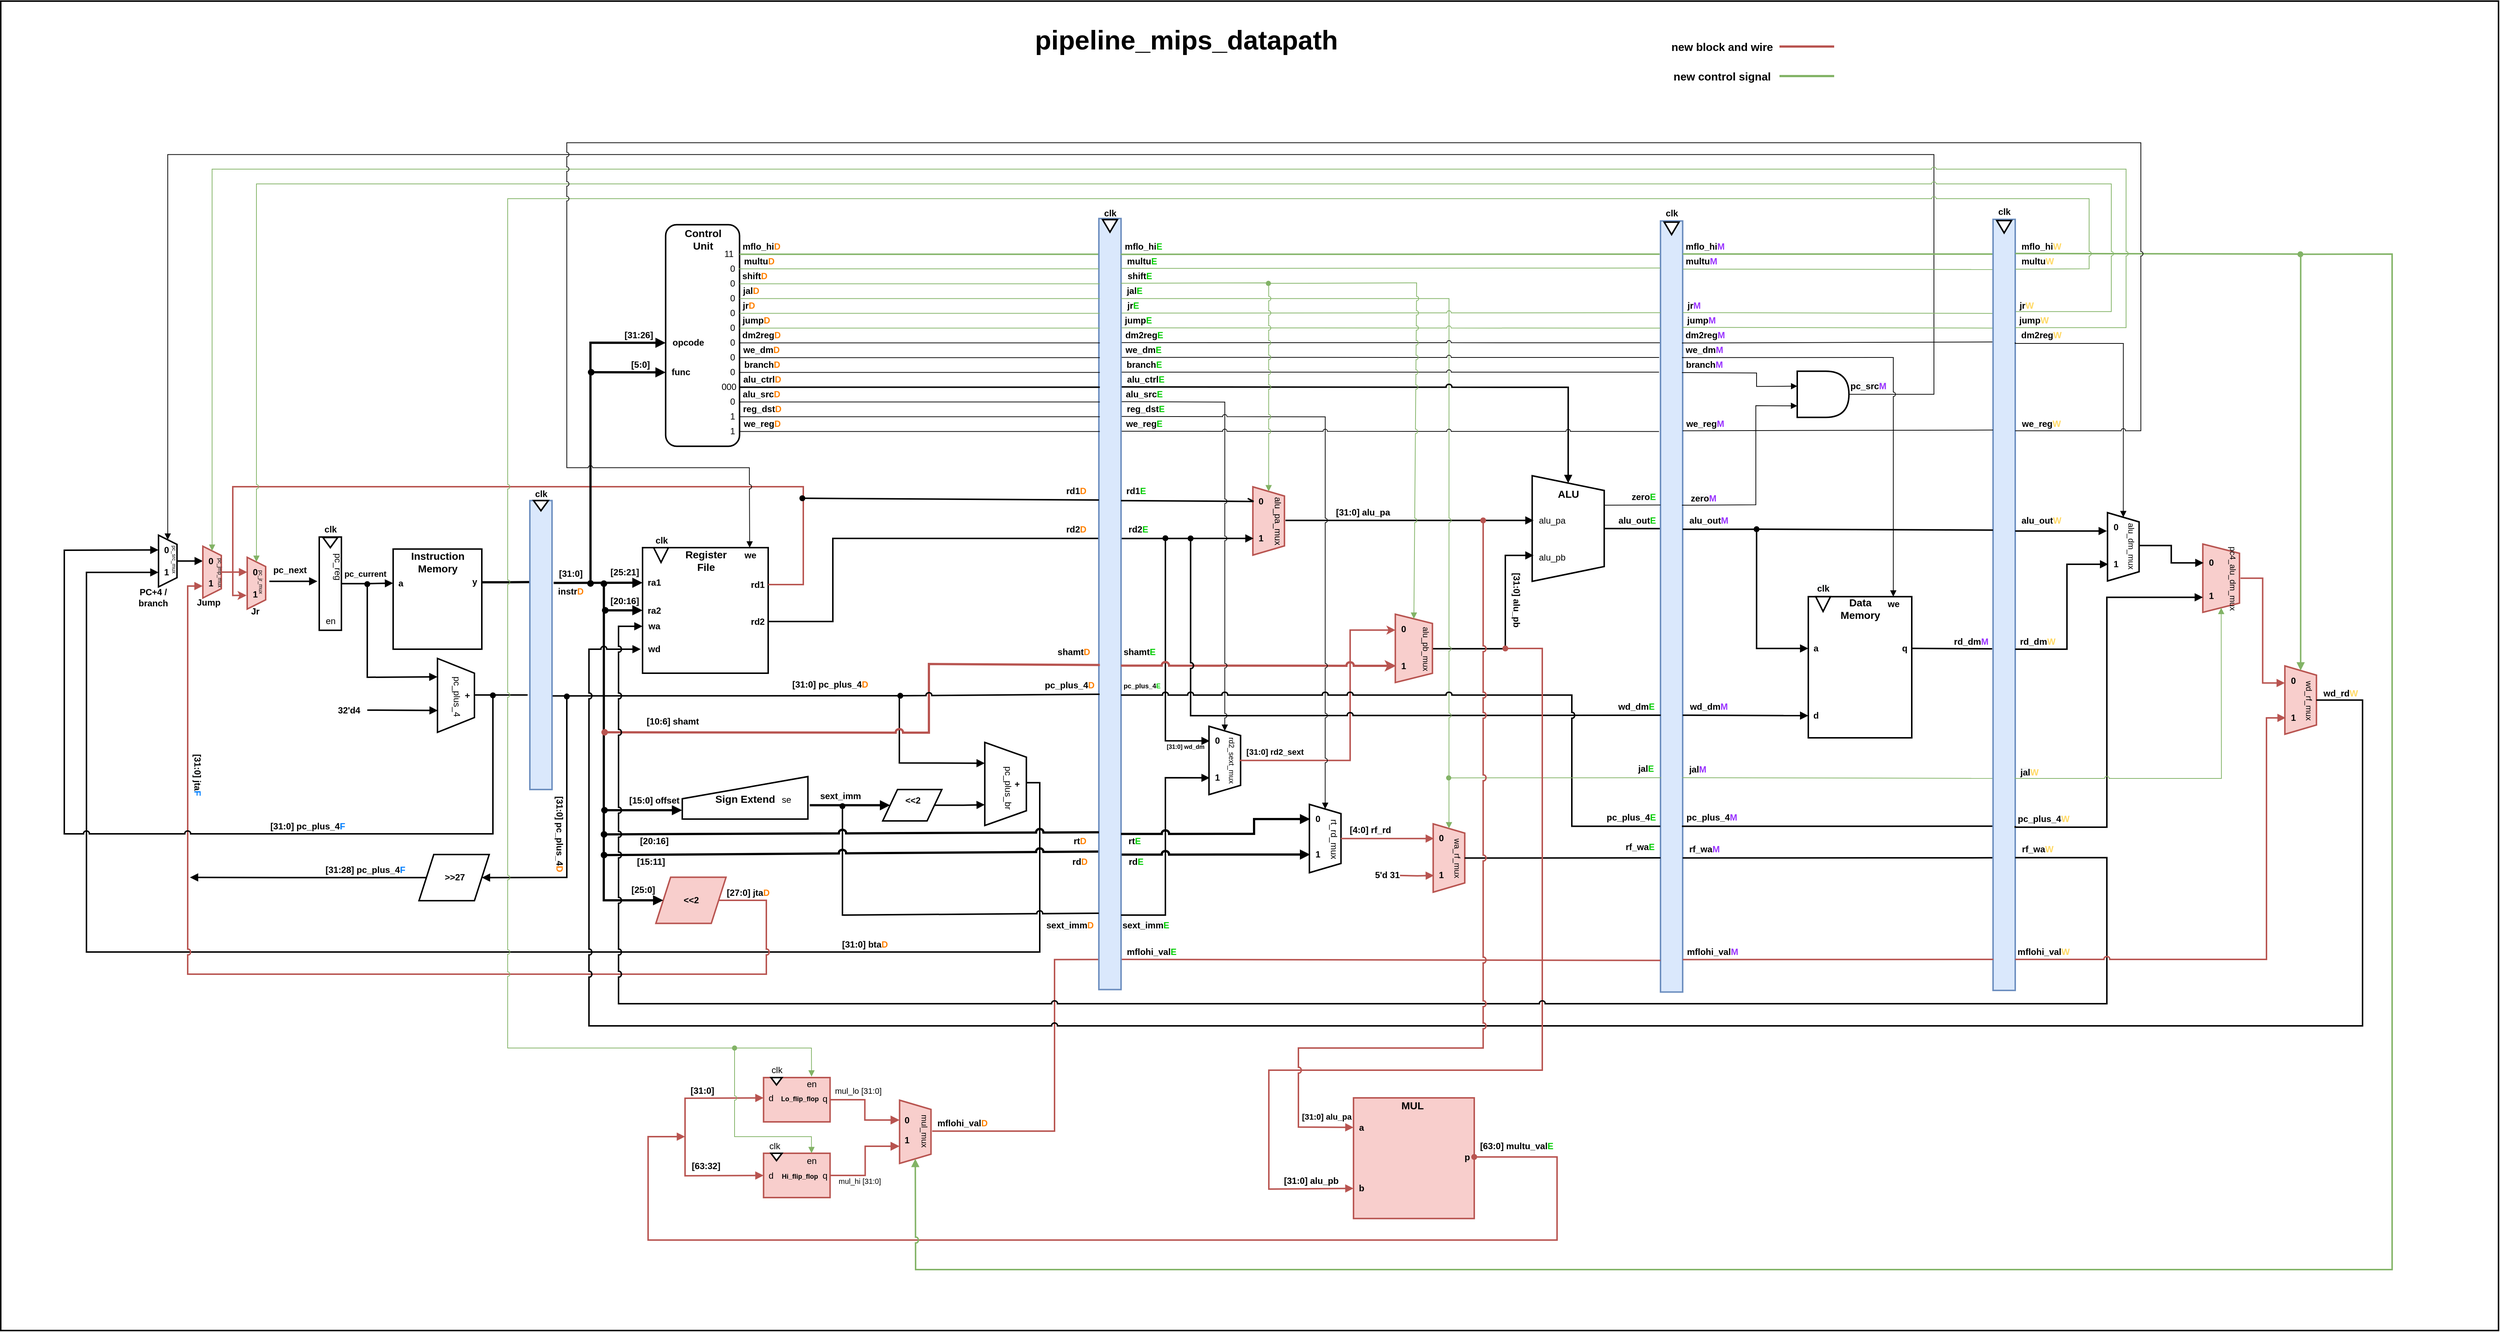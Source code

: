 <mxfile version="15.2.7" type="device"><diagram id="Z5aZaKSXtzx2caxwdOQD" name="datapath_ZhaoqinLi"><mxGraphModel dx="1913" dy="3304" grid="1" gridSize="10" guides="1" tooltips="1" connect="1" arrows="1" fold="1" page="1" pageScale="1" pageWidth="827" pageHeight="1169" math="0" shadow="0"><root><mxCell id="0"/><mxCell id="1" parent="0"/><mxCell id="D6JG2o6RMbMDBIBPpMmr-420" value="" style="rounded=0;whiteSpace=wrap;html=1;strokeWidth=2;" parent="1" vertex="1"><mxGeometry x="-420" y="-2077.5" width="3380" height="1800" as="geometry"/></mxCell><mxCell id="I_ScwVAIyETQ2oWS9MGK-2" style="edgeStyle=orthogonalEdgeStyle;rounded=0;jumpStyle=arc;orthogonalLoop=1;jettySize=auto;html=1;exitX=0.5;exitY=0;exitDx=0;exitDy=0;startArrow=none;startFill=0;endArrow=block;endFill=1;strokeWidth=2;" parent="1" source="I_ScwVAIyETQ2oWS9MGK-3" target="I_ScwVAIyETQ2oWS9MGK-84" edge="1"><mxGeometry relative="1" as="geometry"/></mxCell><mxCell id="I_ScwVAIyETQ2oWS9MGK-3" value="" style="shape=trapezoid;perimeter=trapezoidPerimeter;whiteSpace=wrap;html=1;fixedSize=1;rotation=90;size=12.5;strokeWidth=2;" parent="1" vertex="1"><mxGeometry x="-229" y="-1331.87" width="70" height="25" as="geometry"/></mxCell><mxCell id="I_ScwVAIyETQ2oWS9MGK-4" value="&lt;b&gt;0&lt;/b&gt;" style="text;html=1;align=center;verticalAlign=middle;resizable=0;points=[];autosize=1;strokeWidth=2;" parent="1" vertex="1"><mxGeometry x="-206.5" y="-1344.37" width="20" height="20" as="geometry"/></mxCell><mxCell id="I_ScwVAIyETQ2oWS9MGK-5" value="&lt;b&gt;1&lt;/b&gt;" style="text;html=1;align=center;verticalAlign=middle;resizable=0;points=[];autosize=1;" parent="1" vertex="1"><mxGeometry x="-206.5" y="-1314.37" width="20" height="20" as="geometry"/></mxCell><mxCell id="I_ScwVAIyETQ2oWS9MGK-6" style="edgeStyle=orthogonalEdgeStyle;rounded=0;orthogonalLoop=1;jettySize=auto;html=1;strokeWidth=2;endArrow=block;endFill=1;" parent="1" source="I_ScwVAIyETQ2oWS9MGK-7" target="I_ScwVAIyETQ2oWS9MGK-11" edge="1"><mxGeometry relative="1" as="geometry"/></mxCell><mxCell id="I_ScwVAIyETQ2oWS9MGK-7" value="" style="rounded=0;whiteSpace=wrap;html=1;strokeWidth=2;" parent="1" vertex="1"><mxGeometry x="11" y="-1351.87" width="30" height="126.25" as="geometry"/></mxCell><mxCell id="I_ScwVAIyETQ2oWS9MGK-8" value="&lt;b&gt;clk&lt;/b&gt;" style="text;html=1;align=center;verticalAlign=middle;resizable=0;points=[];autosize=1;" parent="1" vertex="1"><mxGeometry x="11" y="-1371.87" width="30" height="20" as="geometry"/></mxCell><mxCell id="I_ScwVAIyETQ2oWS9MGK-9" value="" style="triangle;whiteSpace=wrap;html=1;strokeWidth=2;rotation=90;" parent="1" vertex="1"><mxGeometry x="19.12" y="-1354.37" width="13.75" height="20" as="geometry"/></mxCell><mxCell id="I_ScwVAIyETQ2oWS9MGK-10" value="" style="rounded=0;whiteSpace=wrap;html=1;strokeWidth=2;" parent="1" vertex="1"><mxGeometry x="111" y="-1335.62" width="120" height="135.62" as="geometry"/></mxCell><mxCell id="I_ScwVAIyETQ2oWS9MGK-11" value="&lt;b&gt;a&lt;/b&gt;" style="text;html=1;align=center;verticalAlign=middle;resizable=0;points=[];autosize=1;" parent="1" vertex="1"><mxGeometry x="111" y="-1299.37" width="20" height="20" as="geometry"/></mxCell><mxCell id="I_ScwVAIyETQ2oWS9MGK-12" value="" style="shape=trapezoid;perimeter=trapezoidPerimeter;whiteSpace=wrap;html=1;fixedSize=1;strokeWidth=2;rotation=90;" parent="1" vertex="1"><mxGeometry x="146" y="-1162.5" width="100" height="50" as="geometry"/></mxCell><mxCell id="I_ScwVAIyETQ2oWS9MGK-13" style="edgeStyle=orthogonalEdgeStyle;rounded=0;jumpStyle=arc;orthogonalLoop=1;jettySize=auto;html=1;entryX=0.705;entryY=0.993;entryDx=0;entryDy=0;entryPerimeter=0;startArrow=none;startFill=0;endArrow=block;endFill=1;endSize=6;strokeWidth=2;" parent="1" source="I_ScwVAIyETQ2oWS9MGK-14" target="I_ScwVAIyETQ2oWS9MGK-12" edge="1"><mxGeometry relative="1" as="geometry"/></mxCell><mxCell id="I_ScwVAIyETQ2oWS9MGK-14" value="&lt;b&gt;32'd4&lt;/b&gt;" style="text;html=1;align=center;verticalAlign=middle;resizable=0;points=[];autosize=1;" parent="1" vertex="1"><mxGeometry x="26" y="-1127.5" width="50" height="20" as="geometry"/></mxCell><mxCell id="I_ScwVAIyETQ2oWS9MGK-15" value="&lt;b style=&quot;font-size: 14px&quot;&gt;Instruction&lt;br&gt;Memory&lt;br&gt;&lt;/b&gt;" style="text;html=1;align=center;verticalAlign=middle;resizable=0;points=[];autosize=1;" parent="1" vertex="1"><mxGeometry x="126" y="-1338.12" width="90" height="40" as="geometry"/></mxCell><mxCell id="I_ScwVAIyETQ2oWS9MGK-16" style="edgeStyle=orthogonalEdgeStyle;rounded=0;orthogonalLoop=1;jettySize=auto;html=1;startArrow=none;startFill=0;strokeWidth=3;entryX=0;entryY=0.282;entryDx=0;entryDy=0;entryPerimeter=0;endArrow=none;endFill=0;" parent="1" source="I_ScwVAIyETQ2oWS9MGK-17" target="I_ScwVAIyETQ2oWS9MGK-156" edge="1"><mxGeometry relative="1" as="geometry"><mxPoint x="286" y="-1291" as="targetPoint"/></mxGeometry></mxCell><mxCell id="I_ScwVAIyETQ2oWS9MGK-17" value="&lt;b&gt;y&lt;/b&gt;" style="text;html=1;align=center;verticalAlign=middle;resizable=0;points=[];autosize=1;" parent="1" vertex="1"><mxGeometry x="211" y="-1300.62" width="20" height="20" as="geometry"/></mxCell><mxCell id="I_ScwVAIyETQ2oWS9MGK-18" value="" style="whiteSpace=wrap;html=1;aspect=fixed;strokeWidth=2;" parent="1" vertex="1"><mxGeometry x="448.5" y="-1337.5" width="170" height="170" as="geometry"/></mxCell><mxCell id="I_ScwVAIyETQ2oWS9MGK-19" value="&lt;b&gt;ra1&lt;/b&gt;" style="text;html=1;align=center;verticalAlign=middle;resizable=0;points=[];autosize=1;" parent="1" vertex="1"><mxGeometry x="448.5" y="-1300" width="30" height="20" as="geometry"/></mxCell><mxCell id="I_ScwVAIyETQ2oWS9MGK-20" value="&lt;b&gt;ra2&lt;/b&gt;" style="text;html=1;align=center;verticalAlign=middle;resizable=0;points=[];autosize=1;" parent="1" vertex="1"><mxGeometry x="448.5" y="-1262.5" width="30" height="20" as="geometry"/></mxCell><mxCell id="I_ScwVAIyETQ2oWS9MGK-21" value="&lt;span style=&quot;color: rgba(0 , 0 , 0 , 0) ; font-family: monospace ; font-size: 0px&quot;&gt;%3CmxGraphModel%3E%3Croot%3E%3CmxCell%20id%3D%220%22%2F%3E%3CmxCell%20id%3D%221%22%20parent%3D%220%22%2F%3E%3CmxCell%20id%3D%222%22%20value%3D%22%22%20style%3D%22shape%3Dtrapezoid%3Bperimeter%3DtrapezoidPerimeter%3BwhiteSpace%3Dwrap%3Bhtml%3D1%3BfixedSize%3D1%3BstrokeWidth%3D2%3B%22%20vertex%3D%221%22%20parent%3D%221%22%3E%3CmxGeometry%20x%3D%2260%22%20y%3D%22670%22%20width%3D%22120%22%20height%3D%2260%22%20as%3D%22geometry%22%2F%3E%3C%2FmxCell%3E%3C%2Froot%3E%3C%2FmxGraphModel%3E&lt;/span&gt;" style="text;html=1;align=center;verticalAlign=middle;resizable=0;points=[];autosize=1;" parent="1" vertex="1"><mxGeometry x="368.5" y="-1088.75" width="20" height="20" as="geometry"/></mxCell><mxCell id="I_ScwVAIyETQ2oWS9MGK-22" value="&lt;b&gt;wa&lt;/b&gt;" style="text;html=1;align=center;verticalAlign=middle;resizable=0;points=[];autosize=1;" parent="1" vertex="1"><mxGeometry x="448.5" y="-1240.62" width="30" height="20" as="geometry"/></mxCell><mxCell id="I_ScwVAIyETQ2oWS9MGK-23" value="&lt;b&gt;wd&lt;/b&gt;" style="text;html=1;align=center;verticalAlign=middle;resizable=0;points=[];autosize=1;" parent="1" vertex="1"><mxGeometry x="448.5" y="-1210" width="30" height="20" as="geometry"/></mxCell><mxCell id="I_ScwVAIyETQ2oWS9MGK-24" style="edgeStyle=orthogonalEdgeStyle;rounded=0;orthogonalLoop=1;jettySize=auto;html=1;entryX=-0.042;entryY=0.577;entryDx=0;entryDy=0;entryPerimeter=0;startArrow=none;startFill=0;strokeWidth=2;jumpStyle=arc;fillColor=#f8cecc;strokeColor=#b85450;" parent="1" source="I_ScwVAIyETQ2oWS9MGK-25" target="I_ScwVAIyETQ2oWS9MGK-88" edge="1"><mxGeometry relative="1" as="geometry"><Array as="points"><mxPoint x="666" y="-1287"/><mxPoint x="666" y="-1420"/><mxPoint x="-106" y="-1420"/><mxPoint x="-106" y="-1273"/></Array></mxGeometry></mxCell><mxCell id="I_ScwVAIyETQ2oWS9MGK-25" value="&lt;b&gt;rd1&lt;/b&gt;" style="text;html=1;align=center;verticalAlign=middle;resizable=0;points=[];autosize=1;" parent="1" vertex="1"><mxGeometry x="588.5" y="-1297.5" width="30" height="20" as="geometry"/></mxCell><mxCell id="I_ScwVAIyETQ2oWS9MGK-26" style="edgeStyle=orthogonalEdgeStyle;rounded=0;jumpStyle=arc;orthogonalLoop=1;jettySize=auto;html=1;entryX=0;entryY=0.412;entryDx=0;entryDy=0;entryPerimeter=0;startArrow=none;startFill=0;endArrow=none;endFill=0;strokeWidth=2;" parent="1" source="I_ScwVAIyETQ2oWS9MGK-27" target="I_ScwVAIyETQ2oWS9MGK-184" edge="1"><mxGeometry relative="1" as="geometry"><Array as="points"><mxPoint x="706" y="-1237"/><mxPoint x="706" y="-1350"/></Array></mxGeometry></mxCell><mxCell id="I_ScwVAIyETQ2oWS9MGK-27" value="&lt;b&gt;rd2&lt;/b&gt;" style="text;html=1;align=center;verticalAlign=middle;resizable=0;points=[];autosize=1;" parent="1" vertex="1"><mxGeometry x="588.5" y="-1247.5" width="30" height="20" as="geometry"/></mxCell><mxCell id="I_ScwVAIyETQ2oWS9MGK-28" value="" style="rounded=1;whiteSpace=wrap;html=1;strokeWidth=2;" parent="1" vertex="1"><mxGeometry x="479.75" y="-1774.75" width="100" height="300" as="geometry"/></mxCell><mxCell id="I_ScwVAIyETQ2oWS9MGK-29" value="&lt;span style=&quot;color: rgba(0 , 0 , 0 , 0) ; font-family: monospace ; font-size: 0px&quot;&gt;%3CmxGraphModel%3E%3Croot%3E%3CmxCell%20id%3D%220%22%2F%3E%3CmxCell%20id%3D%221%22%20parent%3D%220%22%2F%3E%3CmxCell%20id%3D%222%22%20value%3D%22%22%20style%3D%22shape%3Dtrapezoid%3Bperimeter%3DtrapezoidPerimeter%3BwhiteSpace%3Dwrap%3Bhtml%3D1%3BfixedSize%3D1%3BstrokeWidth%3D2%3B%22%20vertex%3D%221%22%20parent%3D%221%22%3E%3CmxGeometry%20x%3D%2260%22%20y%3D%22670%22%20width%3D%22120%22%20height%3D%2260%22%20as%3D%22geometry%22%2F%3E%3C%2FmxCell%3E%3C%2Froot%3E%3C%2FmxGraphModel%3EContr&lt;/span&gt;" style="text;html=1;align=center;verticalAlign=middle;resizable=0;points=[];autosize=1;" parent="1" vertex="1"><mxGeometry x="629.75" y="-1724.75" width="20" height="20" as="geometry"/></mxCell><mxCell id="I_ScwVAIyETQ2oWS9MGK-30" value="&lt;b style=&quot;font-size: 14px&quot;&gt;Control&lt;br&gt;Unit&lt;br&gt;&lt;/b&gt;" style="text;html=1;align=center;verticalAlign=middle;resizable=0;points=[];autosize=1;" parent="1" vertex="1"><mxGeometry x="494.75" y="-1774.75" width="70" height="40" as="geometry"/></mxCell><mxCell id="I_ScwVAIyETQ2oWS9MGK-31" value="&lt;b&gt;opcode&lt;br&gt;&lt;/b&gt;" style="text;html=1;align=center;verticalAlign=middle;resizable=0;points=[];autosize=1;" parent="1" vertex="1"><mxGeometry x="479.75" y="-1624.75" width="60" height="20" as="geometry"/></mxCell><mxCell id="I_ScwVAIyETQ2oWS9MGK-32" value="&lt;b&gt;func&lt;/b&gt;" style="text;html=1;align=center;verticalAlign=middle;resizable=0;points=[];autosize=1;" parent="1" vertex="1"><mxGeometry x="479.75" y="-1584.75" width="40" height="20" as="geometry"/></mxCell><mxCell id="I_ScwVAIyETQ2oWS9MGK-33" value="0" style="text;html=1;align=center;verticalAlign=middle;resizable=0;points=[];autosize=1;" parent="1" vertex="1"><mxGeometry x="559.75" y="-1724.75" width="20" height="20" as="geometry"/></mxCell><mxCell id="I_ScwVAIyETQ2oWS9MGK-34" value="0" style="text;html=1;align=center;verticalAlign=middle;resizable=0;points=[];autosize=1;" parent="1" vertex="1"><mxGeometry x="559.75" y="-1624.75" width="20" height="20" as="geometry"/></mxCell><mxCell id="I_ScwVAIyETQ2oWS9MGK-35" value="0" style="text;html=1;align=center;verticalAlign=middle;resizable=0;points=[];autosize=1;" parent="1" vertex="1"><mxGeometry x="559.75" y="-1604.75" width="20" height="20" as="geometry"/></mxCell><mxCell id="I_ScwVAIyETQ2oWS9MGK-36" value="0" style="text;html=1;align=center;verticalAlign=middle;resizable=0;points=[];autosize=1;" parent="1" vertex="1"><mxGeometry x="559.75" y="-1584.75" width="20" height="20" as="geometry"/></mxCell><mxCell id="I_ScwVAIyETQ2oWS9MGK-37" value="000" style="text;html=1;align=center;verticalAlign=middle;resizable=0;points=[];autosize=1;" parent="1" vertex="1"><mxGeometry x="544.75" y="-1564.75" width="40" height="20" as="geometry"/></mxCell><mxCell id="I_ScwVAIyETQ2oWS9MGK-38" value="0" style="text;html=1;align=center;verticalAlign=middle;resizable=0;points=[];autosize=1;" parent="1" vertex="1"><mxGeometry x="559.75" y="-1544.75" width="20" height="20" as="geometry"/></mxCell><mxCell id="I_ScwVAIyETQ2oWS9MGK-39" value="1" style="text;html=1;align=center;verticalAlign=middle;resizable=0;points=[];autosize=1;" parent="1" vertex="1"><mxGeometry x="559.75" y="-1524.75" width="20" height="20" as="geometry"/></mxCell><mxCell id="I_ScwVAIyETQ2oWS9MGK-40" value="1" style="text;html=1;align=center;verticalAlign=middle;resizable=0;points=[];autosize=1;" parent="1" vertex="1"><mxGeometry x="559.75" y="-1504.75" width="20" height="20" as="geometry"/></mxCell><mxCell id="I_ScwVAIyETQ2oWS9MGK-41" value="" style="triangle;whiteSpace=wrap;html=1;strokeWidth=2;rotation=90;" parent="1" vertex="1"><mxGeometry x="463.5" y="-1337.5" width="20" height="20" as="geometry"/></mxCell><mxCell id="I_ScwVAIyETQ2oWS9MGK-42" value="&lt;b&gt;clk&lt;/b&gt;" style="text;html=1;align=center;verticalAlign=middle;resizable=0;points=[];autosize=1;" parent="1" vertex="1"><mxGeometry x="458.5" y="-1357.5" width="30" height="20" as="geometry"/></mxCell><mxCell id="I_ScwVAIyETQ2oWS9MGK-43" value="&lt;b&gt;we&lt;/b&gt;" style="text;html=1;align=center;verticalAlign=middle;resizable=0;points=[];autosize=1;" parent="1" vertex="1"><mxGeometry x="578.5" y="-1337.5" width="30" height="20" as="geometry"/></mxCell><mxCell id="I_ScwVAIyETQ2oWS9MGK-44" value="&lt;b style=&quot;font-size: 14px&quot;&gt;Register&lt;br&gt;File&lt;br&gt;&lt;/b&gt;" style="text;html=1;align=center;verticalAlign=middle;resizable=0;points=[];autosize=1;" parent="1" vertex="1"><mxGeometry x="498.5" y="-1340" width="70" height="40" as="geometry"/></mxCell><mxCell id="I_ScwVAIyETQ2oWS9MGK-45" value="" style="shape=manualInput;whiteSpace=wrap;html=1;strokeWidth=2;" parent="1" vertex="1"><mxGeometry x="502.25" y="-1027.5" width="170" height="57.5" as="geometry"/></mxCell><mxCell id="I_ScwVAIyETQ2oWS9MGK-46" value="&lt;b&gt;&lt;font style=&quot;font-size: 14px&quot;&gt;Sign Extend&lt;/font&gt;&lt;/b&gt;" style="text;html=1;align=center;verticalAlign=middle;resizable=0;points=[];autosize=1;" parent="1" vertex="1"><mxGeometry x="537.25" y="-1007.5" width="100" height="20" as="geometry"/></mxCell><mxCell id="I_ScwVAIyETQ2oWS9MGK-47" style="edgeStyle=orthogonalEdgeStyle;rounded=0;jumpStyle=arc;orthogonalLoop=1;jettySize=auto;html=1;entryX=-0.009;entryY=0.399;entryDx=0;entryDy=0;entryPerimeter=0;startArrow=none;startFill=0;endArrow=none;endFill=0;endSize=6;strokeWidth=2;" parent="1" source="I_ScwVAIyETQ2oWS9MGK-48" target="I_ScwVAIyETQ2oWS9MGK-214" edge="1"><mxGeometry relative="1" as="geometry"><Array as="points"/></mxGeometry></mxCell><mxCell id="I_ScwVAIyETQ2oWS9MGK-48" value="" style="shape=trapezoid;perimeter=trapezoidPerimeter;whiteSpace=wrap;html=1;fixedSize=1;strokeWidth=2;rotation=90;" parent="1" vertex="1"><mxGeometry x="1629.57" y="-1412.13" width="143" height="97.48" as="geometry"/></mxCell><mxCell id="I_ScwVAIyETQ2oWS9MGK-49" value="&lt;b&gt;&lt;font style=&quot;font-size: 14px&quot;&gt;ALU&lt;/font&gt;&lt;/b&gt;" style="text;html=1;align=center;verticalAlign=middle;resizable=0;points=[];autosize=1;" parent="1" vertex="1"><mxGeometry x="1681.07" y="-1420" width="40" height="20" as="geometry"/></mxCell><mxCell id="I_ScwVAIyETQ2oWS9MGK-50" value="" style="rounded=0;whiteSpace=wrap;html=1;strokeWidth=2;" parent="1" vertex="1"><mxGeometry x="2026" y="-1271.13" width="140" height="191.13" as="geometry"/></mxCell><mxCell id="I_ScwVAIyETQ2oWS9MGK-51" value="&lt;b style=&quot;font-size: 14px&quot;&gt;Data&lt;br&gt;Memory&lt;br&gt;&lt;/b&gt;" style="text;html=1;align=center;verticalAlign=middle;resizable=0;points=[];autosize=1;" parent="1" vertex="1"><mxGeometry x="2061" y="-1274.88" width="70" height="40" as="geometry"/></mxCell><mxCell id="I_ScwVAIyETQ2oWS9MGK-52" value="&lt;b&gt;a&lt;/b&gt;" style="text;html=1;align=center;verticalAlign=middle;resizable=0;points=[];autosize=1;" parent="1" vertex="1"><mxGeometry x="2026" y="-1211.13" width="20" height="20" as="geometry"/></mxCell><mxCell id="I_ScwVAIyETQ2oWS9MGK-53" value="&lt;b&gt;d&lt;/b&gt;" style="text;html=1;align=center;verticalAlign=middle;resizable=0;points=[];autosize=1;" parent="1" vertex="1"><mxGeometry x="2026" y="-1120" width="20" height="20" as="geometry"/></mxCell><mxCell id="I_ScwVAIyETQ2oWS9MGK-54" style="edgeStyle=orthogonalEdgeStyle;rounded=0;jumpStyle=arc;orthogonalLoop=1;jettySize=auto;html=1;entryX=-0.041;entryY=0.557;entryDx=0;entryDy=0;entryPerimeter=0;startArrow=none;startFill=0;endArrow=none;endFill=0;endSize=6;strokeWidth=2;" parent="1" source="I_ScwVAIyETQ2oWS9MGK-55" target="I_ScwVAIyETQ2oWS9MGK-336" edge="1"><mxGeometry relative="1" as="geometry"/></mxCell><mxCell id="I_ScwVAIyETQ2oWS9MGK-55" value="&lt;b&gt;q&lt;/b&gt;" style="text;html=1;align=center;verticalAlign=middle;resizable=0;points=[];autosize=1;" parent="1" vertex="1"><mxGeometry x="2146" y="-1211.13" width="20" height="20" as="geometry"/></mxCell><mxCell id="I_ScwVAIyETQ2oWS9MGK-56" value="&lt;b style=&quot;color: rgb(0, 0, 0); font-family: helvetica; font-size: 12px; font-style: normal; letter-spacing: normal; text-align: center; text-indent: 0px; text-transform: none; word-spacing: 0px; background-color: rgb(248, 249, 250);&quot;&gt;clk&lt;/b&gt;" style="text;whiteSpace=wrap;html=1;" parent="1" vertex="1"><mxGeometry x="2036" y="-1296.13" width="20" height="25" as="geometry"/></mxCell><mxCell id="I_ScwVAIyETQ2oWS9MGK-57" value="" style="triangle;whiteSpace=wrap;html=1;strokeWidth=2;rotation=90;" parent="1" vertex="1"><mxGeometry x="2036" y="-1271.13" width="20" height="20" as="geometry"/></mxCell><mxCell id="I_ScwVAIyETQ2oWS9MGK-58" value="&lt;b&gt;we&lt;/b&gt;" style="text;html=1;align=center;verticalAlign=middle;resizable=0;points=[];autosize=1;" parent="1" vertex="1"><mxGeometry x="2126" y="-1271.13" width="30" height="20" as="geometry"/></mxCell><mxCell id="I_ScwVAIyETQ2oWS9MGK-59" style="edgeStyle=orthogonalEdgeStyle;rounded=0;jumpStyle=arc;orthogonalLoop=1;jettySize=auto;html=1;entryX=0;entryY=0.5;entryDx=0;entryDy=0;startArrow=none;startFill=0;endArrow=block;endFill=1;endSize=6;strokeWidth=1;exitX=1;exitY=0.5;exitDx=0;exitDy=0;" parent="1" source="I_ScwVAIyETQ2oWS9MGK-60" target="I_ScwVAIyETQ2oWS9MGK-3" edge="1"><mxGeometry relative="1" as="geometry"><mxPoint x="2136" y="-1525.095" as="sourcePoint"/><Array as="points"><mxPoint x="2196" y="-1544.74"/><mxPoint x="2196" y="-1869.74"/><mxPoint x="-194" y="-1869.74"/></Array></mxGeometry></mxCell><mxCell id="I_ScwVAIyETQ2oWS9MGK-60" value="" style="shape=delay;whiteSpace=wrap;html=1;strokeWidth=2;" parent="1" vertex="1"><mxGeometry x="2011" y="-1576.34" width="70" height="62.5" as="geometry"/></mxCell><mxCell id="I_ScwVAIyETQ2oWS9MGK-61" style="edgeStyle=orthogonalEdgeStyle;rounded=0;orthogonalLoop=1;jettySize=auto;html=1;exitX=0;exitY=0.5;exitDx=0;exitDy=0;entryX=0.75;entryY=1;entryDx=0;entryDy=0;startArrow=none;startFill=0;strokeWidth=2;endArrow=block;endFill=1;" parent="1" source="I_ScwVAIyETQ2oWS9MGK-62" target="I_ScwVAIyETQ2oWS9MGK-64" edge="1"><mxGeometry relative="1" as="geometry"/></mxCell><mxCell id="I_ScwVAIyETQ2oWS9MGK-62" value="" style="shape=parallelogram;perimeter=parallelogramPerimeter;whiteSpace=wrap;html=1;fixedSize=1;strokeWidth=2;rotation=-180;" parent="1" vertex="1"><mxGeometry x="773.5" y="-1010" width="80" height="42.5" as="geometry"/></mxCell><mxCell id="I_ScwVAIyETQ2oWS9MGK-63" value="&lt;b&gt;&amp;lt;&amp;lt;2&lt;/b&gt;" style="text;html=1;align=center;verticalAlign=middle;resizable=0;points=[];autosize=1;" parent="1" vertex="1"><mxGeometry x="793.5" y="-1005" width="40" height="20" as="geometry"/></mxCell><mxCell id="I_ScwVAIyETQ2oWS9MGK-64" value="" style="shape=trapezoid;perimeter=trapezoidPerimeter;whiteSpace=wrap;html=1;fixedSize=1;strokeWidth=2;rotation=90;" parent="1" vertex="1"><mxGeometry x="883.5" y="-1045.63" width="112.5" height="56.25" as="geometry"/></mxCell><mxCell id="I_ScwVAIyETQ2oWS9MGK-65" style="edgeStyle=orthogonalEdgeStyle;rounded=0;orthogonalLoop=1;jettySize=auto;html=1;startArrow=none;startFill=0;strokeWidth=2;exitX=1.13;exitY=0.412;exitDx=0;exitDy=0;exitPerimeter=0;jumpStyle=arc;endArrow=block;endFill=1;" parent="1" source="I_ScwVAIyETQ2oWS9MGK-66" target="I_ScwVAIyETQ2oWS9MGK-5" edge="1"><mxGeometry relative="1" as="geometry"><Array as="points"><mxPoint x="986" y="-1019"/><mxPoint x="986" y="-790"/><mxPoint x="-304" y="-790"/><mxPoint x="-304" y="-1304"/></Array></mxGeometry></mxCell><mxCell id="I_ScwVAIyETQ2oWS9MGK-66" value="&lt;b&gt;+&lt;/b&gt;" style="text;html=1;align=center;verticalAlign=middle;resizable=0;points=[];autosize=1;" parent="1" vertex="1"><mxGeometry x="944.75" y="-1027.5" width="20" height="20" as="geometry"/></mxCell><mxCell id="I_ScwVAIyETQ2oWS9MGK-67" value="&lt;b&gt;[31:26]&lt;/b&gt;" style="text;html=1;align=center;verticalAlign=middle;resizable=0;points=[];autosize=1;" parent="1" vertex="1"><mxGeometry x="417.88" y="-1634.75" width="50" height="20" as="geometry"/></mxCell><mxCell id="I_ScwVAIyETQ2oWS9MGK-68" value="&lt;b&gt;[5:0]&amp;nbsp;&lt;/b&gt;" style="text;html=1;align=center;verticalAlign=middle;resizable=0;points=[];autosize=1;" parent="1" vertex="1"><mxGeometry x="426.5" y="-1594.75" width="40" height="20" as="geometry"/></mxCell><mxCell id="I_ScwVAIyETQ2oWS9MGK-69" style="edgeStyle=orthogonalEdgeStyle;rounded=0;orthogonalLoop=1;jettySize=auto;html=1;startArrow=none;startFill=0;strokeWidth=2;endArrow=none;endFill=0;" parent="1" source="I_ScwVAIyETQ2oWS9MGK-70" edge="1"><mxGeometry relative="1" as="geometry"><mxPoint x="293" y="-1138.0" as="targetPoint"/><Array as="points"><mxPoint x="276" y="-1137"/></Array></mxGeometry></mxCell><mxCell id="I_ScwVAIyETQ2oWS9MGK-70" value="&lt;b&gt;+&lt;/b&gt;" style="text;html=1;align=center;verticalAlign=middle;resizable=0;points=[];autosize=1;" parent="1" vertex="1"><mxGeometry x="201" y="-1147.5" width="20" height="20" as="geometry"/></mxCell><mxCell id="I_ScwVAIyETQ2oWS9MGK-71" value="&lt;font size=&quot;1&quot;&gt;&lt;b style=&quot;font-size: 12px&quot;&gt;[15:0] offset&lt;/b&gt;&lt;/font&gt;" style="text;html=1;align=center;verticalAlign=middle;resizable=0;points=[];autosize=1;" parent="1" vertex="1"><mxGeometry x="423.5" y="-1005" width="80" height="20" as="geometry"/></mxCell><mxCell id="I_ScwVAIyETQ2oWS9MGK-72" value="&lt;b&gt;reg_dst&lt;/b&gt;&lt;b&gt;&lt;font color=&quot;#ff8000&quot;&gt;D&lt;/font&gt;&lt;/b&gt;" style="text;html=1;align=center;verticalAlign=middle;resizable=0;points=[];autosize=1;" parent="1" vertex="1"><mxGeometry x="574.75" y="-1534.75" width="70" height="20" as="geometry"/></mxCell><mxCell id="I_ScwVAIyETQ2oWS9MGK-73" value="&lt;b&gt;alu_src&lt;/b&gt;&lt;b&gt;&lt;font color=&quot;#ff8000&quot;&gt;D&lt;/font&gt;&lt;/b&gt;" style="text;html=1;align=center;verticalAlign=middle;resizable=0;points=[];autosize=1;" parent="1" vertex="1"><mxGeometry x="573.5" y="-1554.75" width="70" height="20" as="geometry"/></mxCell><mxCell id="I_ScwVAIyETQ2oWS9MGK-74" value="&lt;b&gt;we_reg&lt;/b&gt;&lt;b&gt;&lt;font color=&quot;#ff8000&quot;&gt;D&lt;/font&gt;&lt;/b&gt;" style="text;html=1;align=center;verticalAlign=middle;resizable=0;points=[];autosize=1;" parent="1" vertex="1"><mxGeometry x="574.75" y="-1514.75" width="70" height="20" as="geometry"/></mxCell><mxCell id="I_ScwVAIyETQ2oWS9MGK-75" value="&lt;b&gt;alu_ctrl&lt;/b&gt;&lt;b&gt;&lt;font color=&quot;#ff8000&quot;&gt;D&lt;/font&gt;&lt;/b&gt;" style="text;html=1;align=center;verticalAlign=middle;resizable=0;points=[];autosize=1;" parent="1" vertex="1"><mxGeometry x="574.75" y="-1574.75" width="70" height="20" as="geometry"/></mxCell><mxCell id="I_ScwVAIyETQ2oWS9MGK-76" value="&lt;b&gt;branch&lt;/b&gt;&lt;b&gt;&lt;font color=&quot;#ff8000&quot;&gt;D&lt;/font&gt;&lt;/b&gt;" style="text;html=1;align=center;verticalAlign=middle;resizable=0;points=[];autosize=1;" parent="1" vertex="1"><mxGeometry x="579.75" y="-1594.75" width="60" height="20" as="geometry"/></mxCell><mxCell id="I_ScwVAIyETQ2oWS9MGK-77" value="&lt;b&gt;we_dm&lt;/b&gt;&lt;b&gt;&lt;font color=&quot;#ff8000&quot;&gt;D&lt;/font&gt;&lt;/b&gt;" style="text;html=1;align=center;verticalAlign=middle;resizable=0;points=[];autosize=1;" parent="1" vertex="1"><mxGeometry x="578.5" y="-1614.75" width="60" height="20" as="geometry"/></mxCell><mxCell id="I_ScwVAIyETQ2oWS9MGK-78" value="&lt;b&gt;dm2reg&lt;/b&gt;&lt;b&gt;&lt;font color=&quot;#ff8000&quot;&gt;D&lt;/font&gt;&lt;/b&gt;" style="text;html=1;align=center;verticalAlign=middle;resizable=0;points=[];autosize=1;" parent="1" vertex="1"><mxGeometry x="573.5" y="-1634.75" width="70" height="20" as="geometry"/></mxCell><mxCell id="I_ScwVAIyETQ2oWS9MGK-79" value="0" style="text;html=1;align=center;verticalAlign=middle;resizable=0;points=[];autosize=1;" parent="1" vertex="1"><mxGeometry x="559.75" y="-1704.75" width="20" height="20" as="geometry"/></mxCell><mxCell id="I_ScwVAIyETQ2oWS9MGK-80" value="0" style="text;html=1;align=center;verticalAlign=middle;resizable=0;points=[];autosize=1;" parent="1" vertex="1"><mxGeometry x="559.75" y="-1664.75" width="20" height="20" as="geometry"/></mxCell><mxCell id="I_ScwVAIyETQ2oWS9MGK-81" value="0" style="text;html=1;align=center;verticalAlign=middle;resizable=0;points=[];autosize=1;" parent="1" vertex="1"><mxGeometry x="559.75" y="-1644.75" width="20" height="20" as="geometry"/></mxCell><mxCell id="I_ScwVAIyETQ2oWS9MGK-82" style="edgeStyle=orthogonalEdgeStyle;rounded=0;jumpStyle=none;orthogonalLoop=1;jettySize=auto;html=1;startArrow=none;startFill=0;endArrow=block;endFill=1;strokeWidth=2;fillColor=#f8cecc;strokeColor=#b85450;" parent="1" source="I_ScwVAIyETQ2oWS9MGK-83" target="I_ScwVAIyETQ2oWS9MGK-87" edge="1"><mxGeometry relative="1" as="geometry"/></mxCell><mxCell id="I_ScwVAIyETQ2oWS9MGK-83" value="" style="shape=trapezoid;perimeter=trapezoidPerimeter;whiteSpace=wrap;html=1;fixedSize=1;rotation=90;size=12.5;strokeWidth=2;fillColor=#f8cecc;strokeColor=#b85450;" parent="1" vertex="1"><mxGeometry x="-169" y="-1316.87" width="70" height="25" as="geometry"/></mxCell><mxCell id="I_ScwVAIyETQ2oWS9MGK-84" value="&lt;b&gt;0&lt;/b&gt;" style="text;html=1;align=center;verticalAlign=middle;resizable=0;points=[];autosize=1;strokeWidth=2;" parent="1" vertex="1"><mxGeometry x="-146.5" y="-1329.37" width="20" height="20" as="geometry"/></mxCell><mxCell id="I_ScwVAIyETQ2oWS9MGK-85" value="&lt;b&gt;1&lt;/b&gt;" style="text;html=1;align=center;verticalAlign=middle;resizable=0;points=[];autosize=1;" parent="1" vertex="1"><mxGeometry x="-146.5" y="-1299.37" width="20" height="20" as="geometry"/></mxCell><mxCell id="I_ScwVAIyETQ2oWS9MGK-86" value="" style="shape=trapezoid;perimeter=trapezoidPerimeter;whiteSpace=wrap;html=1;fixedSize=1;rotation=90;size=12.5;strokeWidth=2;fillColor=#f8cecc;strokeColor=#b85450;" parent="1" vertex="1"><mxGeometry x="-109" y="-1301.87" width="70" height="25" as="geometry"/></mxCell><mxCell id="I_ScwVAIyETQ2oWS9MGK-87" value="&lt;b&gt;0&lt;/b&gt;" style="text;html=1;align=center;verticalAlign=middle;resizable=0;points=[];autosize=1;strokeWidth=2;" parent="1" vertex="1"><mxGeometry x="-86.5" y="-1314.37" width="20" height="20" as="geometry"/></mxCell><mxCell id="I_ScwVAIyETQ2oWS9MGK-88" value="&lt;b&gt;1&lt;/b&gt;" style="text;html=1;align=center;verticalAlign=middle;resizable=0;points=[];autosize=1;" parent="1" vertex="1"><mxGeometry x="-86.5" y="-1284.37" width="20" height="20" as="geometry"/></mxCell><mxCell id="I_ScwVAIyETQ2oWS9MGK-89" value="&lt;b&gt;PC+4 / &lt;br&gt;branch&lt;/b&gt;" style="text;html=1;align=center;verticalAlign=middle;resizable=0;points=[];autosize=1;" parent="1" vertex="1"><mxGeometry x="-244" y="-1285" width="60" height="30" as="geometry"/></mxCell><mxCell id="I_ScwVAIyETQ2oWS9MGK-90" value="&lt;b&gt;Jump&lt;/b&gt;" style="text;html=1;align=center;verticalAlign=middle;resizable=0;points=[];autosize=1;" parent="1" vertex="1"><mxGeometry x="-164" y="-1273.12" width="50" height="20" as="geometry"/></mxCell><mxCell id="I_ScwVAIyETQ2oWS9MGK-91" value="&lt;b&gt;Jr&lt;/b&gt;" style="text;html=1;align=center;verticalAlign=middle;resizable=0;points=[];autosize=1;" parent="1" vertex="1"><mxGeometry x="-91.5" y="-1260.62" width="30" height="20" as="geometry"/></mxCell><mxCell id="I_ScwVAIyETQ2oWS9MGK-92" value="&lt;b&gt;jump&lt;/b&gt;&lt;b&gt;&lt;font color=&quot;#ff8000&quot;&gt;D&lt;/font&gt;&lt;/b&gt;" style="text;html=1;align=center;verticalAlign=middle;resizable=0;points=[];autosize=1;" parent="1" vertex="1"><mxGeometry x="577.25" y="-1654.75" width="50" height="20" as="geometry"/></mxCell><mxCell id="I_ScwVAIyETQ2oWS9MGK-93" value="&lt;b&gt;jr&lt;/b&gt;&lt;b&gt;&lt;font color=&quot;#ff8000&quot;&gt;D&lt;/font&gt;&lt;/b&gt;" style="text;html=1;align=center;verticalAlign=middle;resizable=0;points=[];autosize=1;" parent="1" vertex="1"><mxGeometry x="577.25" y="-1674.75" width="30" height="20" as="geometry"/></mxCell><mxCell id="I_ScwVAIyETQ2oWS9MGK-94" value="" style="shape=trapezoid;perimeter=trapezoidPerimeter;whiteSpace=wrap;html=1;fixedSize=1;rotation=90;size=12.5;strokeWidth=2;fillColor=#f8cecc;strokeColor=#b85450;" parent="1" vertex="1"><mxGeometry x="1249.5" y="-1395" width="92.5" height="42.75" as="geometry"/></mxCell><mxCell id="I_ScwVAIyETQ2oWS9MGK-95" value="&lt;b&gt;0&lt;/b&gt;" style="text;html=1;align=center;verticalAlign=middle;resizable=0;points=[];autosize=1;strokeWidth=2;" parent="1" vertex="1"><mxGeometry x="1275.37" y="-1410" width="20" height="20" as="geometry"/></mxCell><mxCell id="I_ScwVAIyETQ2oWS9MGK-96" value="&lt;b&gt;1&lt;/b&gt;" style="text;html=1;align=center;verticalAlign=middle;resizable=0;points=[];autosize=1;" parent="1" vertex="1"><mxGeometry x="1275.37" y="-1360" width="20" height="20" as="geometry"/></mxCell><mxCell id="I_ScwVAIyETQ2oWS9MGK-97" value="&lt;b&gt;shift&lt;/b&gt;&lt;b&gt;&lt;font color=&quot;#ff8000&quot;&gt;D&lt;/font&gt;&lt;/b&gt;" style="text;html=1;align=center;verticalAlign=middle;resizable=0;points=[];autosize=1;" parent="1" vertex="1"><mxGeometry x="574.75" y="-1714.75" width="50" height="20" as="geometry"/></mxCell><mxCell id="I_ScwVAIyETQ2oWS9MGK-98" style="edgeStyle=orthogonalEdgeStyle;rounded=0;jumpStyle=none;orthogonalLoop=1;jettySize=auto;html=1;startArrow=none;startFill=0;endArrow=block;endFill=1;strokeWidth=2;fillColor=#f8cecc;strokeColor=#b85450;" parent="1" target="I_ScwVAIyETQ2oWS9MGK-229" edge="1"><mxGeometry relative="1" as="geometry"><mxPoint x="1473.5" y="-893.62" as="sourcePoint"/><mxPoint x="1528.93" y="-893.593" as="targetPoint"/></mxGeometry></mxCell><mxCell id="I_ScwVAIyETQ2oWS9MGK-99" value="&lt;b&gt;5'd 31&lt;/b&gt;" style="text;html=1;align=center;verticalAlign=middle;resizable=0;points=[];autosize=1;" parent="1" vertex="1"><mxGeometry x="1431" y="-903.62" width="50" height="20" as="geometry"/></mxCell><mxCell id="I_ScwVAIyETQ2oWS9MGK-100" value="0" style="text;html=1;align=center;verticalAlign=middle;resizable=0;points=[];autosize=1;" parent="1" vertex="1"><mxGeometry x="559.75" y="-1684.75" width="20" height="20" as="geometry"/></mxCell><mxCell id="I_ScwVAIyETQ2oWS9MGK-101" value="&lt;b&gt;jal&lt;/b&gt;&lt;b&gt;&lt;font color=&quot;#ff8000&quot;&gt;D&lt;/font&gt;&lt;/b&gt;" style="text;html=1;align=center;verticalAlign=middle;resizable=0;points=[];autosize=1;" parent="1" vertex="1"><mxGeometry x="574.75" y="-1694.75" width="40" height="20" as="geometry"/></mxCell><mxCell id="I_ScwVAIyETQ2oWS9MGK-102" style="edgeStyle=orthogonalEdgeStyle;rounded=0;orthogonalLoop=1;jettySize=auto;html=1;entryX=-0.015;entryY=0.694;entryDx=0;entryDy=0;entryPerimeter=0;startArrow=none;startFill=0;strokeWidth=2;jumpStyle=arc;endArrow=block;endFill=1;fillColor=#f8cecc;strokeColor=#b85450;" parent="1" source="I_ScwVAIyETQ2oWS9MGK-103" target="I_ScwVAIyETQ2oWS9MGK-85" edge="1"><mxGeometry relative="1" as="geometry"><Array as="points"><mxPoint x="616" y="-860"/><mxPoint x="616" y="-760"/><mxPoint x="-167" y="-760"/><mxPoint x="-167" y="-1285"/></Array></mxGeometry></mxCell><mxCell id="I_ScwVAIyETQ2oWS9MGK-103" value="" style="shape=parallelogram;perimeter=parallelogramPerimeter;whiteSpace=wrap;html=1;fixedSize=1;strokeWidth=2;rotation=-180;fillColor=#f8cecc;strokeColor=#b85450;" parent="1" vertex="1"><mxGeometry x="466.5" y="-891.25" width="95" height="62.5" as="geometry"/></mxCell><mxCell id="I_ScwVAIyETQ2oWS9MGK-104" value="&lt;b&gt;&amp;lt;&amp;lt;2&lt;/b&gt;" style="text;html=1;align=center;verticalAlign=middle;resizable=0;points=[];autosize=1;" parent="1" vertex="1"><mxGeometry x="494" y="-870" width="40" height="20" as="geometry"/></mxCell><mxCell id="I_ScwVAIyETQ2oWS9MGK-105" style="edgeStyle=orthogonalEdgeStyle;rounded=0;orthogonalLoop=1;jettySize=auto;html=1;startArrow=none;startFill=0;strokeWidth=2;endArrow=block;endFill=1;" parent="1" source="I_ScwVAIyETQ2oWS9MGK-106" edge="1"><mxGeometry relative="1" as="geometry"><mxPoint x="-164" y="-891.0" as="targetPoint"/></mxGeometry></mxCell><mxCell id="I_ScwVAIyETQ2oWS9MGK-106" value="" style="shape=parallelogram;perimeter=parallelogramPerimeter;whiteSpace=wrap;html=1;fixedSize=1;strokeWidth=2;rotation=-180;" parent="1" vertex="1"><mxGeometry x="146" y="-922" width="95" height="62.5" as="geometry"/></mxCell><mxCell id="I_ScwVAIyETQ2oWS9MGK-107" value="&lt;b&gt;&amp;gt;&amp;gt;27&lt;/b&gt;" style="text;html=1;align=center;verticalAlign=middle;resizable=0;points=[];autosize=1;" parent="1" vertex="1"><mxGeometry x="173.5" y="-900.75" width="40" height="20" as="geometry"/></mxCell><mxCell id="I_ScwVAIyETQ2oWS9MGK-108" value="alu_pa" style="text;html=1;align=center;verticalAlign=middle;resizable=0;points=[];autosize=1;" parent="1" vertex="1"><mxGeometry x="1654.25" y="-1384.37" width="50" height="20" as="geometry"/></mxCell><mxCell id="I_ScwVAIyETQ2oWS9MGK-109" value="alu_pb" style="text;html=1;align=center;verticalAlign=middle;resizable=0;points=[];autosize=1;" parent="1" vertex="1"><mxGeometry x="1654.25" y="-1334.37" width="50" height="20" as="geometry"/></mxCell><mxCell id="I_ScwVAIyETQ2oWS9MGK-110" value="" style="whiteSpace=wrap;html=1;aspect=fixed;strokeWidth=2;fillColor=#f8cecc;strokeColor=#b85450;" parent="1" vertex="1"><mxGeometry x="1410.57" y="-592.5" width="163.37" height="163.37" as="geometry"/></mxCell><mxCell id="I_ScwVAIyETQ2oWS9MGK-111" value="&lt;b&gt;b&lt;/b&gt;" style="text;html=1;align=center;verticalAlign=middle;resizable=0;points=[];autosize=1;" parent="1" vertex="1"><mxGeometry x="1410.57" y="-480" width="20" height="20" as="geometry"/></mxCell><mxCell id="I_ScwVAIyETQ2oWS9MGK-112" value="&lt;b&gt;a&lt;/b&gt;" style="text;html=1;align=center;verticalAlign=middle;resizable=0;points=[];autosize=1;" parent="1" vertex="1"><mxGeometry x="1410.57" y="-562.5" width="20" height="20" as="geometry"/></mxCell><mxCell id="I_ScwVAIyETQ2oWS9MGK-113" value="&lt;b&gt;multu&lt;/b&gt;&lt;b&gt;&lt;font color=&quot;#ff8000&quot;&gt;D&lt;/font&gt;&lt;/b&gt;" style="text;html=1;align=center;verticalAlign=middle;resizable=0;points=[];autosize=1;" parent="1" vertex="1"><mxGeometry x="576" y="-1734.75" width="60" height="20" as="geometry"/></mxCell><mxCell id="I_ScwVAIyETQ2oWS9MGK-114" style="edgeStyle=orthogonalEdgeStyle;rounded=0;jumpStyle=arc;orthogonalLoop=1;jettySize=auto;html=1;entryX=0;entryY=0.079;entryDx=0;entryDy=0;entryPerimeter=0;startArrow=none;startFill=0;strokeWidth=2;endArrow=none;endFill=0;fillColor=#d5e8d4;strokeColor=#82b366;" parent="1" source="I_ScwVAIyETQ2oWS9MGK-115" edge="1"><mxGeometry relative="1" as="geometry"><mxPoint x="1067.25" y="-1734.774" as="targetPoint"/></mxGeometry></mxCell><mxCell id="I_ScwVAIyETQ2oWS9MGK-115" value="11" style="text;html=1;align=center;verticalAlign=middle;resizable=0;points=[];autosize=1;" parent="1" vertex="1"><mxGeometry x="549.75" y="-1744.75" width="30" height="20" as="geometry"/></mxCell><mxCell id="I_ScwVAIyETQ2oWS9MGK-116" value="&lt;b&gt;&lt;font style=&quot;font-size: 14px&quot;&gt;MUL&lt;/font&gt;&lt;/b&gt;" style="text;html=1;align=center;verticalAlign=middle;resizable=0;points=[];autosize=1;" parent="1" vertex="1"><mxGeometry x="1464.81" y="-592.5" width="50" height="20" as="geometry"/></mxCell><mxCell id="I_ScwVAIyETQ2oWS9MGK-117" style="edgeStyle=orthogonalEdgeStyle;rounded=0;jumpStyle=arc;orthogonalLoop=1;jettySize=auto;html=1;startArrow=oval;startFill=1;endArrow=block;endFill=1;endSize=6;strokeWidth=2;fillColor=#f8cecc;strokeColor=#b85450;" parent="1" source="I_ScwVAIyETQ2oWS9MGK-118" edge="1"><mxGeometry relative="1" as="geometry"><mxPoint x="506" y="-540.0" as="targetPoint"/><Array as="points"><mxPoint x="1686" y="-512"/><mxPoint x="1686" y="-400"/><mxPoint x="456" y="-400"/><mxPoint x="456" y="-540"/></Array></mxGeometry></mxCell><mxCell id="I_ScwVAIyETQ2oWS9MGK-118" value="&lt;b&gt;p&lt;/b&gt;" style="text;html=1;align=center;verticalAlign=middle;resizable=0;points=[];autosize=1;" parent="1" vertex="1"><mxGeometry x="1553.94" y="-522.5" width="20" height="20" as="geometry"/></mxCell><mxCell id="I_ScwVAIyETQ2oWS9MGK-119" style="edgeStyle=orthogonalEdgeStyle;rounded=0;jumpStyle=arc;orthogonalLoop=1;jettySize=auto;html=1;startArrow=none;startFill=0;endArrow=block;endFill=1;strokeColor=#b85450;strokeWidth=2;endSize=7;fillColor=#f8cecc;" parent="1" source="I_ScwVAIyETQ2oWS9MGK-120" target="I_ScwVAIyETQ2oWS9MGK-130" edge="1"><mxGeometry relative="1" as="geometry"/></mxCell><mxCell id="I_ScwVAIyETQ2oWS9MGK-120" value="" style="rounded=0;whiteSpace=wrap;html=1;strokeWidth=2;fillColor=#f8cecc;strokeColor=#b85450;" parent="1" vertex="1"><mxGeometry x="612.25" y="-620" width="90" height="60" as="geometry"/></mxCell><mxCell id="I_ScwVAIyETQ2oWS9MGK-121" style="edgeStyle=orthogonalEdgeStyle;rounded=0;jumpStyle=arc;orthogonalLoop=1;jettySize=auto;html=1;startArrow=none;startFill=0;endArrow=block;endFill=1;strokeColor=#b85450;strokeWidth=2;endSize=7;fillColor=#f8cecc;" parent="1" source="I_ScwVAIyETQ2oWS9MGK-122" target="I_ScwVAIyETQ2oWS9MGK-131" edge="1"><mxGeometry relative="1" as="geometry"><Array as="points"><mxPoint x="749.75" y="-487"/><mxPoint x="749.75" y="-527"/></Array></mxGeometry></mxCell><mxCell id="I_ScwVAIyETQ2oWS9MGK-122" value="" style="rounded=0;whiteSpace=wrap;html=1;strokeWidth=2;fillColor=#f8cecc;strokeColor=#b85450;" parent="1" vertex="1"><mxGeometry x="612.25" y="-517.5" width="90" height="60" as="geometry"/></mxCell><mxCell id="I_ScwVAIyETQ2oWS9MGK-123" value="" style="triangle;whiteSpace=wrap;html=1;strokeWidth=2;rotation=90;" parent="1" vertex="1"><mxGeometry x="624.75" y="-622.5" width="10" height="15" as="geometry"/></mxCell><mxCell id="I_ScwVAIyETQ2oWS9MGK-124" value="" style="triangle;whiteSpace=wrap;html=1;strokeWidth=2;rotation=90;" parent="1" vertex="1"><mxGeometry x="624.75" y="-520" width="10" height="15" as="geometry"/></mxCell><mxCell id="I_ScwVAIyETQ2oWS9MGK-125" value="&lt;b&gt;&lt;font style=&quot;font-size: 9px&quot;&gt;Lo_flip_flop&lt;/font&gt;&lt;/b&gt;" style="text;html=1;align=center;verticalAlign=middle;resizable=0;points=[];autosize=1;" parent="1" vertex="1"><mxGeometry x="626" y="-602.5" width="70" height="20" as="geometry"/></mxCell><mxCell id="I_ScwVAIyETQ2oWS9MGK-126" value="&lt;b&gt;&lt;font style=&quot;font-size: 9px&quot;&gt;Hi_flip_flop&lt;/font&gt;&lt;/b&gt;" style="text;html=1;align=center;verticalAlign=middle;resizable=0;points=[];autosize=1;" parent="1" vertex="1"><mxGeometry x="631" y="-497.5" width="60" height="20" as="geometry"/></mxCell><mxCell id="I_ScwVAIyETQ2oWS9MGK-127" value="clk" style="text;html=1;align=center;verticalAlign=middle;resizable=0;points=[];autosize=1;" parent="1" vertex="1"><mxGeometry x="614.75" y="-640" width="30" height="20" as="geometry"/></mxCell><mxCell id="I_ScwVAIyETQ2oWS9MGK-128" value="clk" style="text;html=1;align=center;verticalAlign=middle;resizable=0;points=[];autosize=1;" parent="1" vertex="1"><mxGeometry x="612.25" y="-537.5" width="30" height="20" as="geometry"/></mxCell><mxCell id="I_ScwVAIyETQ2oWS9MGK-129" value="" style="shape=trapezoid;perimeter=trapezoidPerimeter;whiteSpace=wrap;html=1;fixedSize=1;rotation=90;size=12.5;strokeWidth=2;fillColor=#f8cecc;strokeColor=#b85450;" parent="1" vertex="1"><mxGeometry x="774.75" y="-567.81" width="85.63" height="42.5" as="geometry"/></mxCell><mxCell id="I_ScwVAIyETQ2oWS9MGK-130" value="&lt;b&gt;0&lt;/b&gt;" style="text;html=1;align=center;verticalAlign=middle;resizable=0;points=[];autosize=1;strokeWidth=2;" parent="1" vertex="1"><mxGeometry x="796.31" y="-572.5" width="20" height="20" as="geometry"/></mxCell><mxCell id="I_ScwVAIyETQ2oWS9MGK-131" value="&lt;b&gt;1&lt;/b&gt;" style="text;html=1;align=center;verticalAlign=middle;resizable=0;points=[];autosize=1;" parent="1" vertex="1"><mxGeometry x="796.31" y="-545" width="20" height="20" as="geometry"/></mxCell><mxCell id="I_ScwVAIyETQ2oWS9MGK-132" value="&lt;b&gt;mflo_hi&lt;/b&gt;&lt;b&gt;&lt;font color=&quot;#ff8000&quot;&gt;D&lt;/font&gt;&lt;/b&gt;" style="text;html=1;align=center;verticalAlign=middle;resizable=0;points=[];autosize=1;" parent="1" vertex="1"><mxGeometry x="573.5" y="-1754.75" width="70" height="20" as="geometry"/></mxCell><mxCell id="I_ScwVAIyETQ2oWS9MGK-133" value="&lt;b&gt;&lt;font style=&quot;font-size: 36px&quot;&gt;pipeline_mips_datapath&lt;/font&gt;&lt;/b&gt;" style="text;html=1;align=center;verticalAlign=middle;resizable=0;points=[];autosize=1;" parent="1" vertex="1"><mxGeometry x="969.44" y="-2040.0" width="430" height="30" as="geometry"/></mxCell><mxCell id="I_ScwVAIyETQ2oWS9MGK-134" value="en" style="text;html=1;align=center;verticalAlign=middle;resizable=0;points=[];autosize=1;" parent="1" vertex="1"><mxGeometry x="662.25" y="-621.25" width="30" height="20" as="geometry"/></mxCell><mxCell id="I_ScwVAIyETQ2oWS9MGK-135" value="en" style="text;html=1;align=center;verticalAlign=middle;resizable=0;points=[];autosize=1;" parent="1" vertex="1"><mxGeometry x="662.25" y="-517.5" width="30" height="20" as="geometry"/></mxCell><mxCell id="I_ScwVAIyETQ2oWS9MGK-136" value="&lt;font style=&quot;font-size: 7px&quot;&gt;pc_jmp_mux&lt;/font&gt;" style="text;html=1;align=center;verticalAlign=middle;resizable=0;points=[];autosize=1;rotation=90;" parent="1" vertex="1"><mxGeometry x="-151.5" y="-1314.37" width="60" height="20" as="geometry"/></mxCell><mxCell id="I_ScwVAIyETQ2oWS9MGK-137" style="edgeStyle=orthogonalEdgeStyle;rounded=0;orthogonalLoop=1;jettySize=auto;html=1;strokeWidth=2;endArrow=block;endFill=1;" parent="1" source="I_ScwVAIyETQ2oWS9MGK-138" edge="1"><mxGeometry relative="1" as="geometry"><mxPoint x="8.5" y="-1291.87" as="targetPoint"/></mxGeometry></mxCell><mxCell id="I_ScwVAIyETQ2oWS9MGK-138" value="&lt;font style=&quot;font-size: 7px&quot;&gt;pc_jr_mux&lt;/font&gt;" style="text;html=1;align=center;verticalAlign=middle;resizable=0;points=[];autosize=1;rotation=90;" parent="1" vertex="1"><mxGeometry x="-91.5" y="-1301.87" width="50" height="20" as="geometry"/></mxCell><mxCell id="I_ScwVAIyETQ2oWS9MGK-139" style="edgeStyle=orthogonalEdgeStyle;rounded=0;jumpStyle=arc;orthogonalLoop=1;jettySize=auto;html=1;startArrow=none;startFill=0;endArrow=block;endFill=1;endSize=6;strokeWidth=2;" parent="1" source="I_ScwVAIyETQ2oWS9MGK-140" target="I_ScwVAIyETQ2oWS9MGK-108" edge="1"><mxGeometry relative="1" as="geometry"><mxPoint x="1458.5" y="-1374.37" as="targetPoint"/></mxGeometry></mxCell><mxCell id="I_ScwVAIyETQ2oWS9MGK-140" value="&lt;font style=&quot;font-size: 12px&quot;&gt;alu_pa_mux&lt;/font&gt;" style="text;html=1;align=center;verticalAlign=middle;resizable=0;points=[];autosize=1;rotation=90;" parent="1" vertex="1"><mxGeometry x="1268.5" y="-1384.37" width="80" height="20" as="geometry"/></mxCell><mxCell id="I_ScwVAIyETQ2oWS9MGK-141" value="pc_plus_br" style="text;whiteSpace=wrap;html=1;rotation=90;" parent="1" vertex="1"><mxGeometry x="901.63" y="-1027.5" width="71.25" height="40" as="geometry"/></mxCell><mxCell id="I_ScwVAIyETQ2oWS9MGK-142" value="pc_plus_4" style="text;whiteSpace=wrap;html=1;rotation=90;" parent="1" vertex="1"><mxGeometry x="166" y="-1150" width="60" height="30" as="geometry"/></mxCell><mxCell id="I_ScwVAIyETQ2oWS9MGK-143" value="pc_reg" style="text;html=1;align=center;verticalAlign=middle;resizable=0;points=[];autosize=1;rotation=90;" parent="1" vertex="1"><mxGeometry x="11" y="-1321.87" width="50" height="20" as="geometry"/></mxCell><mxCell id="I_ScwVAIyETQ2oWS9MGK-144" style="edgeStyle=orthogonalEdgeStyle;rounded=0;orthogonalLoop=1;jettySize=auto;html=1;entryX=1;entryY=0.5;entryDx=0;entryDy=0;startArrow=none;startFill=0;strokeWidth=3;endArrow=block;endFill=1;" parent="1" source="I_ScwVAIyETQ2oWS9MGK-145" target="I_ScwVAIyETQ2oWS9MGK-62" edge="1"><mxGeometry relative="1" as="geometry"><Array as="points"><mxPoint x="735" y="-989"/></Array></mxGeometry></mxCell><mxCell id="I_ScwVAIyETQ2oWS9MGK-145" value="se" style="text;whiteSpace=wrap;html=1;" parent="1" vertex="1"><mxGeometry x="634.75" y="-1010" width="40" height="30" as="geometry"/></mxCell><mxCell id="I_ScwVAIyETQ2oWS9MGK-146" value="&lt;font style=&quot;font-size: 7px&quot;&gt;pc_src_mux&lt;/font&gt;" style="text;html=1;align=center;verticalAlign=middle;resizable=0;points=[];autosize=1;rotation=90;" parent="1" vertex="1"><mxGeometry x="-209" y="-1331.87" width="50" height="20" as="geometry"/></mxCell><mxCell id="I_ScwVAIyETQ2oWS9MGK-147" style="edgeStyle=orthogonalEdgeStyle;rounded=0;jumpStyle=arc;orthogonalLoop=1;jettySize=auto;html=1;startArrow=none;startFill=0;endArrow=none;endFill=0;endSize=6;strokeWidth=2;entryX=0;entryY=0.961;entryDx=0;entryDy=0;entryPerimeter=0;fillColor=#f8cecc;strokeColor=#b85450;" parent="1" source="I_ScwVAIyETQ2oWS9MGK-148" target="I_ScwVAIyETQ2oWS9MGK-184" edge="1"><mxGeometry relative="1" as="geometry"><mxPoint x="1016" y="-890" as="targetPoint"/><Array as="points"><mxPoint x="1006" y="-547"/><mxPoint x="1006" y="-780"/></Array></mxGeometry></mxCell><mxCell id="I_ScwVAIyETQ2oWS9MGK-148" value="&lt;font style=&quot;font-size: 11px&quot;&gt;mul_mux&lt;/font&gt;" style="text;html=1;align=center;verticalAlign=middle;resizable=0;points=[];autosize=1;rotation=90;" parent="1" vertex="1"><mxGeometry x="800.38" y="-557.5" width="60" height="20" as="geometry"/></mxCell><mxCell id="I_ScwVAIyETQ2oWS9MGK-149" value="d" style="text;html=1;align=center;verticalAlign=middle;resizable=0;points=[];autosize=1;" parent="1" vertex="1"><mxGeometry x="612.25" y="-497.5" width="20" height="20" as="geometry"/></mxCell><mxCell id="I_ScwVAIyETQ2oWS9MGK-150" value="q" style="text;html=1;align=center;verticalAlign=middle;resizable=0;points=[];autosize=1;" parent="1" vertex="1"><mxGeometry x="684.75" y="-497.5" width="20" height="20" as="geometry"/></mxCell><mxCell id="I_ScwVAIyETQ2oWS9MGK-151" value="d" style="text;html=1;align=center;verticalAlign=middle;resizable=0;points=[];autosize=1;" parent="1" vertex="1"><mxGeometry x="612.25" y="-602.5" width="20" height="20" as="geometry"/></mxCell><mxCell id="I_ScwVAIyETQ2oWS9MGK-152" value="q" style="text;html=1;align=center;verticalAlign=middle;resizable=0;points=[];autosize=1;" parent="1" vertex="1"><mxGeometry x="684.75" y="-601.25" width="20" height="20" as="geometry"/></mxCell><mxCell id="I_ScwVAIyETQ2oWS9MGK-153" value="&lt;font style=&quot;font-size: 10px&quot;&gt;mul_hi [31:0]&lt;/font&gt;" style="text;html=1;align=center;verticalAlign=middle;resizable=0;points=[];autosize=1;" parent="1" vertex="1"><mxGeometry x="707.25" y="-490" width="70" height="20" as="geometry"/></mxCell><mxCell id="I_ScwVAIyETQ2oWS9MGK-154" value="&lt;font style=&quot;font-size: 11px&quot;&gt;mul_lo [31:0]&lt;/font&gt;" style="text;html=1;align=center;verticalAlign=middle;resizable=0;points=[];autosize=1;" parent="1" vertex="1"><mxGeometry x="699.75" y="-612.5" width="80" height="20" as="geometry"/></mxCell><mxCell id="I_ScwVAIyETQ2oWS9MGK-155" value="en" style="text;html=1;align=center;verticalAlign=middle;resizable=0;points=[];autosize=1;" parent="1" vertex="1"><mxGeometry x="10.99" y="-1248.12" width="30" height="20" as="geometry"/></mxCell><mxCell id="I_ScwVAIyETQ2oWS9MGK-156" value="" style="rounded=0;whiteSpace=wrap;html=1;strokeWidth=2;fillColor=#dae8fc;strokeColor=#6c8ebf;" parent="1" vertex="1"><mxGeometry x="296" y="-1401.25" width="30" height="391.25" as="geometry"/></mxCell><mxCell id="I_ScwVAIyETQ2oWS9MGK-157" value="" style="triangle;whiteSpace=wrap;html=1;strokeWidth=2;rotation=90;" parent="1" vertex="1"><mxGeometry x="304.13" y="-1404.37" width="13.75" height="20" as="geometry"/></mxCell><mxCell id="I_ScwVAIyETQ2oWS9MGK-158" value="&lt;b&gt;clk&lt;br&gt;&lt;/b&gt;" style="text;html=1;align=center;verticalAlign=middle;resizable=0;points=[];autosize=1;" parent="1" vertex="1"><mxGeometry x="296" y="-1420" width="30" height="20" as="geometry"/></mxCell><mxCell id="I_ScwVAIyETQ2oWS9MGK-159" value="" style="endArrow=block;html=1;strokeWidth=3;exitX=1.074;exitY=0.285;exitDx=0;exitDy=0;exitPerimeter=0;endFill=1;" parent="1" source="I_ScwVAIyETQ2oWS9MGK-156" target="I_ScwVAIyETQ2oWS9MGK-19" edge="1"><mxGeometry width="50" height="50" relative="1" as="geometry"><mxPoint x="336" y="-1290" as="sourcePoint"/><mxPoint x="376" y="-1337.5" as="targetPoint"/></mxGeometry></mxCell><mxCell id="I_ScwVAIyETQ2oWS9MGK-160" value="" style="endArrow=block;html=1;strokeWidth=3;rounded=0;startArrow=oval;startFill=1;endFill=1;" parent="1" target="I_ScwVAIyETQ2oWS9MGK-31" edge="1"><mxGeometry width="50" height="50" relative="1" as="geometry"><mxPoint x="378.08" y="-1289.06" as="sourcePoint"/><mxPoint x="378" y="-1740" as="targetPoint"/><Array as="points"><mxPoint x="378" y="-1615"/></Array></mxGeometry></mxCell><mxCell id="I_ScwVAIyETQ2oWS9MGK-161" value="" style="endArrow=block;html=1;strokeWidth=3;startArrow=oval;startFill=1;endFill=1;" parent="1" target="I_ScwVAIyETQ2oWS9MGK-32" edge="1"><mxGeometry width="50" height="50" relative="1" as="geometry"><mxPoint x="379" y="-1575.0" as="sourcePoint"/><mxPoint x="446.5" y="-1487.83" as="targetPoint"/></mxGeometry></mxCell><mxCell id="I_ScwVAIyETQ2oWS9MGK-162" value="" style="endArrow=block;html=1;strokeWidth=3;startArrow=oval;startFill=1;entryX=1;entryY=0.5;entryDx=0;entryDy=0;rounded=0;endFill=1;" parent="1" target="I_ScwVAIyETQ2oWS9MGK-103" edge="1"><mxGeometry width="50" height="50" relative="1" as="geometry"><mxPoint x="396.16" y="-1288.75" as="sourcePoint"/><mxPoint x="396.66" y="-1088.75" as="targetPoint"/><Array as="points"><mxPoint x="396" y="-860"/></Array></mxGeometry></mxCell><mxCell id="I_ScwVAIyETQ2oWS9MGK-163" value="&lt;b&gt;instr&lt;font color=&quot;#ff8000&quot;&gt;D&lt;/font&gt;&lt;/b&gt;" style="text;html=1;align=center;verticalAlign=middle;resizable=0;points=[];autosize=1;" parent="1" vertex="1"><mxGeometry x="326" y="-1288.12" width="50" height="20" as="geometry"/></mxCell><mxCell id="I_ScwVAIyETQ2oWS9MGK-164" value="&lt;b&gt;[27:0] jta&lt;font color=&quot;#ff8000&quot;&gt;D&lt;/font&gt;&lt;/b&gt;" style="text;html=1;align=center;verticalAlign=middle;resizable=0;points=[];autosize=1;" parent="1" vertex="1"><mxGeometry x="556" y="-880" width="70" height="20" as="geometry"/></mxCell><mxCell id="I_ScwVAIyETQ2oWS9MGK-165" value="&lt;span style=&quot;color: rgba(0 , 0 , 0 , 0) ; font-family: monospace ; font-size: 0px&quot;&gt;%3CmxGraphModel%3E%3Croot%3E%3CmxCell%20id%3D%220%22%2F%3E%3CmxCell%20id%3D%221%22%20parent%3D%220%22%2F%3E%3CmxCell%20id%3D%222%22%20value%3D%22%22%20style%3D%22triangle%3BwhiteSpace%3Dwrap%3Bhtml%3D1%3BstrokeWidth%3D2%3Brotation%3D90%3B%22%20vertex%3D%221%22%20parent%3D%221%22%3E%3CmxGeometry%20x%3D%22-256.88%22%20y%3D%22-494.37%22%20width%3D%2213.75%22%20height%3D%2220%22%20as%3D%22geometry%22%2F%3E%3C%2FmxCell%3E%3C%2Froot%3E%3C%2FmxGraphModel%3E{&lt;/span&gt;" style="text;html=1;align=center;verticalAlign=middle;resizable=0;points=[];autosize=1;" parent="1" vertex="1"><mxGeometry x="336" y="-1310" width="20" height="20" as="geometry"/></mxCell><mxCell id="I_ScwVAIyETQ2oWS9MGK-166" value="&lt;b&gt;[31:0]&lt;br&gt;&lt;/b&gt;" style="text;html=1;align=center;verticalAlign=middle;resizable=0;points=[];autosize=1;" parent="1" vertex="1"><mxGeometry x="326" y="-1311.87" width="50" height="20" as="geometry"/></mxCell><mxCell id="I_ScwVAIyETQ2oWS9MGK-167" value="&lt;b&gt;[25:0]&lt;/b&gt;" style="text;html=1;align=center;verticalAlign=middle;resizable=0;points=[];autosize=1;" parent="1" vertex="1"><mxGeometry x="423.5" y="-883.62" width="50" height="20" as="geometry"/></mxCell><mxCell id="I_ScwVAIyETQ2oWS9MGK-168" value="" style="endArrow=block;html=1;strokeWidth=2;entryX=0.25;entryY=1;entryDx=0;entryDy=0;rounded=0;startArrow=oval;startFill=1;endFill=1;" parent="1" target="I_ScwVAIyETQ2oWS9MGK-12" edge="1"><mxGeometry width="50" height="50" relative="1" as="geometry"><mxPoint x="76" y="-1288.12" as="sourcePoint"/><mxPoint x="76" y="-1050" as="targetPoint"/><Array as="points"><mxPoint x="76" y="-1162"/></Array></mxGeometry></mxCell><mxCell id="I_ScwVAIyETQ2oWS9MGK-169" value="&lt;b&gt;&lt;font style=&quot;font-size: 11px&quot;&gt;pc_current&lt;/font&gt;&lt;/b&gt;" style="text;html=1;align=center;verticalAlign=middle;resizable=0;points=[];autosize=1;" parent="1" vertex="1"><mxGeometry x="37.87" y="-1311.87" width="70" height="20" as="geometry"/></mxCell><mxCell id="I_ScwVAIyETQ2oWS9MGK-170" value="&lt;b&gt;pc_next&lt;/b&gt;" style="text;html=1;align=center;verticalAlign=middle;resizable=0;points=[];autosize=1;" parent="1" vertex="1"><mxGeometry x="-59" y="-1317.5" width="60" height="20" as="geometry"/></mxCell><mxCell id="I_ScwVAIyETQ2oWS9MGK-171" value="" style="endArrow=block;html=1;strokeWidth=2;exitX=1.029;exitY=0.676;exitDx=0;exitDy=0;exitPerimeter=0;entryX=0.25;entryY=1;entryDx=0;entryDy=0;rounded=0;jumpStyle=none;endFill=1;" parent="1" source="I_ScwVAIyETQ2oWS9MGK-156" target="I_ScwVAIyETQ2oWS9MGK-64" edge="1"><mxGeometry width="50" height="50" relative="1" as="geometry"><mxPoint x="336" y="-1135" as="sourcePoint"/><mxPoint x="656" y="-1135" as="targetPoint"/><Array as="points"><mxPoint x="796" y="-1137"/><mxPoint x="796" y="-1046"/></Array></mxGeometry></mxCell><mxCell id="I_ScwVAIyETQ2oWS9MGK-172" value="&lt;b&gt;[31:0] pc_plus_4&lt;font color=&quot;#ff8000&quot;&gt;D&lt;/font&gt;&lt;/b&gt;" style="text;html=1;align=center;verticalAlign=middle;resizable=0;points=[];autosize=1;" parent="1" vertex="1"><mxGeometry x="642.25" y="-1162.5" width="120" height="20" as="geometry"/></mxCell><mxCell id="I_ScwVAIyETQ2oWS9MGK-173" value="" style="endArrow=block;html=1;strokeWidth=2;entryX=0;entryY=0.5;entryDx=0;entryDy=0;rounded=0;startArrow=oval;startFill=1;endFill=1;" parent="1" target="I_ScwVAIyETQ2oWS9MGK-106" edge="1"><mxGeometry width="50" height="50" relative="1" as="geometry"><mxPoint x="346" y="-1136.0" as="sourcePoint"/><mxPoint x="369" y="-830" as="targetPoint"/><Array as="points"><mxPoint x="346" y="-891"/></Array></mxGeometry></mxCell><mxCell id="I_ScwVAIyETQ2oWS9MGK-174" value="&lt;b&gt;[31:0] pc_plus_4&lt;font color=&quot;#ff8000&quot;&gt;D&lt;/font&gt;&lt;/b&gt;" style="text;html=1;align=center;verticalAlign=middle;resizable=0;points=[];autosize=1;rotation=90;" parent="1" vertex="1"><mxGeometry x="276" y="-960" width="120" height="20" as="geometry"/></mxCell><mxCell id="I_ScwVAIyETQ2oWS9MGK-175" value="&lt;b&gt;[31:28] pc_plus_4&lt;font color=&quot;#007fff&quot;&gt;F&lt;/font&gt;&lt;/b&gt;" style="text;html=1;align=center;verticalAlign=middle;resizable=0;points=[];autosize=1;" parent="1" vertex="1"><mxGeometry x="12.87" y="-911.25" width="120" height="20" as="geometry"/></mxCell><mxCell id="I_ScwVAIyETQ2oWS9MGK-176" value="&lt;b&gt;[31:0] jta&lt;font color=&quot;#007fff&quot;&gt;F&lt;/font&gt;&lt;/b&gt;" style="text;html=1;align=center;verticalAlign=middle;resizable=0;points=[];autosize=1;rotation=90;" parent="1" vertex="1"><mxGeometry x="-189" y="-1040" width="70" height="20" as="geometry"/></mxCell><mxCell id="I_ScwVAIyETQ2oWS9MGK-177" value="" style="endArrow=block;html=1;strokeWidth=3;rounded=0;startArrow=oval;startFill=1;endFill=1;" parent="1" edge="1"><mxGeometry width="50" height="50" relative="1" as="geometry"><mxPoint x="397" y="-982.0" as="sourcePoint"/><mxPoint x="502" y="-982.0" as="targetPoint"/></mxGeometry></mxCell><mxCell id="I_ScwVAIyETQ2oWS9MGK-178" value="&lt;b&gt;[25:21]&lt;/b&gt;" style="text;html=1;align=center;verticalAlign=middle;resizable=0;points=[];autosize=1;" parent="1" vertex="1"><mxGeometry x="398.5" y="-1314.37" width="50" height="20" as="geometry"/></mxCell><mxCell id="I_ScwVAIyETQ2oWS9MGK-179" value="" style="endArrow=block;html=1;strokeWidth=3;startArrow=oval;startFill=1;endFill=1;" parent="1" edge="1"><mxGeometry width="50" height="50" relative="1" as="geometry"><mxPoint x="398" y="-1252.64" as="sourcePoint"/><mxPoint x="448.5" y="-1252.64" as="targetPoint"/></mxGeometry></mxCell><mxCell id="I_ScwVAIyETQ2oWS9MGK-180" value="&lt;b&gt;[20:16]&lt;/b&gt;" style="text;html=1;align=center;verticalAlign=middle;resizable=0;points=[];autosize=1;" parent="1" vertex="1"><mxGeometry x="398.5" y="-1275" width="50" height="20" as="geometry"/></mxCell><mxCell id="I_ScwVAIyETQ2oWS9MGK-181" value="&lt;b&gt;sext_imm&lt;/b&gt;" style="text;html=1;align=center;verticalAlign=middle;resizable=0;points=[];autosize=1;" parent="1" vertex="1"><mxGeometry x="681" y="-1011.25" width="70" height="20" as="geometry"/></mxCell><mxCell id="I_ScwVAIyETQ2oWS9MGK-182" value="" style="endArrow=block;html=1;strokeWidth=2;rounded=0;startArrow=oval;startFill=1;jumpStyle=arc;endFill=1;" parent="1" target="I_ScwVAIyETQ2oWS9MGK-4" edge="1"><mxGeometry width="50" height="50" relative="1" as="geometry"><mxPoint x="246" y="-1137.5" as="sourcePoint"/><mxPoint x="-334" y="-1442.069" as="targetPoint"/><Array as="points"><mxPoint x="246" y="-950"/><mxPoint x="-334" y="-950"/><mxPoint x="-334" y="-1334"/></Array></mxGeometry></mxCell><mxCell id="I_ScwVAIyETQ2oWS9MGK-183" value="&lt;b&gt;[31:0] pc_plus_4&lt;font color=&quot;#007fff&quot;&gt;F&lt;/font&gt;&lt;/b&gt;" style="text;html=1;align=center;verticalAlign=middle;resizable=0;points=[];autosize=1;" parent="1" vertex="1"><mxGeometry x="-65" y="-970" width="120" height="20" as="geometry"/></mxCell><mxCell id="I_ScwVAIyETQ2oWS9MGK-184" value="" style="rounded=0;whiteSpace=wrap;html=1;strokeWidth=2;fillColor=#dae8fc;strokeColor=#6c8ebf;" parent="1" vertex="1"><mxGeometry x="1066" y="-1783.13" width="30" height="1044" as="geometry"/></mxCell><mxCell id="I_ScwVAIyETQ2oWS9MGK-185" value="" style="endArrow=none;html=1;strokeWidth=2;startArrow=oval;startFill=1;rounded=0;entryX=-0.004;entryY=0.901;entryDx=0;entryDy=0;entryPerimeter=0;jumpStyle=arc;endFill=0;" parent="1" target="I_ScwVAIyETQ2oWS9MGK-184" edge="1"><mxGeometry width="50" height="50" relative="1" as="geometry"><mxPoint x="719" y="-987.5" as="sourcePoint"/><mxPoint x="1058" y="-810" as="targetPoint"/><Array as="points"><mxPoint x="719" y="-840"/></Array></mxGeometry></mxCell><mxCell id="I_ScwVAIyETQ2oWS9MGK-186" value="&lt;b style=&quot;color: rgb(0 , 0 , 0) ; font-family: &amp;#34;helvetica&amp;#34; ; font-size: 12px ; font-style: normal ; letter-spacing: normal ; text-align: center ; text-indent: 0px ; text-transform: none ; word-spacing: 0px ; background-color: rgb(248 , 249 , 250)&quot;&gt;sext_imm&lt;/b&gt;&lt;b style=&quot;text-align: center&quot;&gt;&lt;font color=&quot;#ff8000&quot;&gt;D&lt;/font&gt;&lt;/b&gt;" style="text;whiteSpace=wrap;html=1;" parent="1" vertex="1"><mxGeometry x="992.57" y="-840" width="80" height="30" as="geometry"/></mxCell><mxCell id="I_ScwVAIyETQ2oWS9MGK-187" value="&lt;b&gt;[31:0] bta&lt;/b&gt;&lt;b&gt;&lt;font color=&quot;#ff8000&quot;&gt;D&lt;/font&gt;&lt;/b&gt;" style="text;html=1;align=center;verticalAlign=middle;resizable=0;points=[];autosize=1;" parent="1" vertex="1"><mxGeometry x="709" y="-810" width="80" height="20" as="geometry"/></mxCell><mxCell id="I_ScwVAIyETQ2oWS9MGK-188" value="" style="endArrow=none;html=1;strokeWidth=3;rounded=0;startArrow=oval;startFill=1;jumpStyle=arc;endFill=0;entryX=0.044;entryY=0.579;entryDx=0;entryDy=0;entryPerimeter=0;fillColor=#f8cecc;strokeColor=#b85450;" parent="1" target="I_ScwVAIyETQ2oWS9MGK-184" edge="1"><mxGeometry width="50" height="50" relative="1" as="geometry"><mxPoint x="397.25" y="-1087.5" as="sourcePoint"/><mxPoint x="1046" y="-1180" as="targetPoint"/><Array as="points"><mxPoint x="836" y="-1087"/><mxPoint x="836" y="-1180"/></Array></mxGeometry></mxCell><mxCell id="I_ScwVAIyETQ2oWS9MGK-189" value="&lt;b&gt;[10:6] shamt&lt;/b&gt;" style="text;html=1;align=center;verticalAlign=middle;resizable=0;points=[];autosize=1;" parent="1" vertex="1"><mxGeometry x="444" y="-1112.5" width="90" height="20" as="geometry"/></mxCell><mxCell id="I_ScwVAIyETQ2oWS9MGK-190" value="&lt;b&gt;&amp;nbsp;shamt&lt;/b&gt;&lt;b&gt;&lt;font color=&quot;#ff8000&quot;&gt;D&lt;/font&gt;&lt;/b&gt;" style="text;html=1;align=center;verticalAlign=middle;resizable=0;points=[];autosize=1;" parent="1" vertex="1"><mxGeometry x="999.75" y="-1205.74" width="60" height="20" as="geometry"/></mxCell><mxCell id="I_ScwVAIyETQ2oWS9MGK-191" value="" style="endArrow=none;html=1;strokeWidth=3;entryX=-0.033;entryY=0.821;entryDx=0;entryDy=0;entryPerimeter=0;startArrow=oval;startFill=1;jumpStyle=arc;endFill=0;" parent="1" target="I_ScwVAIyETQ2oWS9MGK-184" edge="1"><mxGeometry width="50" height="50" relative="1" as="geometry"><mxPoint x="396.37" y="-921.27" as="sourcePoint"/><mxPoint x="1065.995" y="-922.0" as="targetPoint"/><Array as="points"/></mxGeometry></mxCell><mxCell id="I_ScwVAIyETQ2oWS9MGK-192" value="&lt;b&gt;[20:16]&lt;/b&gt;" style="text;html=1;align=center;verticalAlign=middle;resizable=0;points=[];autosize=1;" parent="1" vertex="1"><mxGeometry x="438.5" y="-950" width="50" height="20" as="geometry"/></mxCell><mxCell id="I_ScwVAIyETQ2oWS9MGK-193" value="" style="endArrow=none;html=1;strokeWidth=3;entryX=0;entryY=0.796;entryDx=0;entryDy=0;entryPerimeter=0;startArrow=oval;startFill=1;jumpStyle=arc;endFill=0;" parent="1" target="I_ScwVAIyETQ2oWS9MGK-184" edge="1"><mxGeometry width="50" height="50" relative="1" as="geometry"><mxPoint x="396.37" y="-949.27" as="sourcePoint"/><mxPoint x="1065.995" y="-950.0" as="targetPoint"/><Array as="points"/></mxGeometry></mxCell><mxCell id="I_ScwVAIyETQ2oWS9MGK-194" value="&lt;b style=&quot;color: rgb(0 , 0 , 0) ; font-family: &amp;#34;helvetica&amp;#34; ; font-size: 12px ; font-style: normal ; letter-spacing: normal ; text-align: center ; text-indent: 0px ; text-transform: none ; word-spacing: 0px ; background-color: rgb(248 , 249 , 250)&quot;&gt;[15:11]&lt;/b&gt;" style="text;whiteSpace=wrap;html=1;" parent="1" vertex="1"><mxGeometry x="438.5" y="-925.87" width="60" height="30" as="geometry"/></mxCell><mxCell id="I_ScwVAIyETQ2oWS9MGK-195" value="&lt;b&gt;rt&lt;/b&gt;&lt;b&gt;&lt;font color=&quot;#ff8000&quot;&gt;D&lt;/font&gt;&lt;/b&gt;" style="text;html=1;align=center;verticalAlign=middle;resizable=0;points=[];autosize=1;" parent="1" vertex="1"><mxGeometry x="1024.75" y="-950" width="30" height="20" as="geometry"/></mxCell><mxCell id="I_ScwVAIyETQ2oWS9MGK-196" value="&lt;b&gt;rd&lt;/b&gt;&lt;b&gt;&lt;font color=&quot;#ff8000&quot;&gt;D&lt;/font&gt;&lt;/b&gt;" style="text;html=1;align=center;verticalAlign=middle;resizable=0;points=[];autosize=1;" parent="1" vertex="1"><mxGeometry x="1019.75" y="-922" width="40" height="20" as="geometry"/></mxCell><mxCell id="I_ScwVAIyETQ2oWS9MGK-197" value="" style="endArrow=none;html=1;strokeWidth=2;startArrow=oval;startFill=1;endFill=0;" parent="1" edge="1"><mxGeometry width="50" height="50" relative="1" as="geometry"><mxPoint x="664.75" y="-1404.37" as="sourcePoint"/><mxPoint x="1066" y="-1402.0" as="targetPoint"/></mxGeometry></mxCell><mxCell id="I_ScwVAIyETQ2oWS9MGK-198" value="&lt;b&gt;rd1&lt;/b&gt;&lt;b&gt;&lt;font color=&quot;#ff8000&quot;&gt;D&lt;/font&gt;&lt;/b&gt;" style="text;html=1;align=center;verticalAlign=middle;resizable=0;points=[];autosize=1;" parent="1" vertex="1"><mxGeometry x="1014.75" y="-1424.37" width="40" height="20" as="geometry"/></mxCell><mxCell id="I_ScwVAIyETQ2oWS9MGK-199" value="&lt;b&gt;rd2&lt;/b&gt;&lt;b&gt;&lt;font color=&quot;#ff8000&quot;&gt;D&lt;/font&gt;&lt;/b&gt;" style="text;html=1;align=center;verticalAlign=middle;resizable=0;points=[];autosize=1;" parent="1" vertex="1"><mxGeometry x="1014.75" y="-1372.5" width="40" height="20" as="geometry"/></mxCell><mxCell id="I_ScwVAIyETQ2oWS9MGK-200" value="" style="triangle;whiteSpace=wrap;html=1;strokeWidth=2;rotation=90;" parent="1" vertex="1"><mxGeometry x="1072.57" y="-1783.13" width="16.87" height="20" as="geometry"/></mxCell><mxCell id="I_ScwVAIyETQ2oWS9MGK-201" value="&lt;b&gt;clk&lt;/b&gt;" style="text;html=1;align=center;verticalAlign=middle;resizable=0;points=[];autosize=1;" parent="1" vertex="1"><mxGeometry x="1066" y="-1800" width="30" height="20" as="geometry"/></mxCell><mxCell id="I_ScwVAIyETQ2oWS9MGK-202" style="edgeStyle=orthogonalEdgeStyle;rounded=0;jumpStyle=arc;orthogonalLoop=1;jettySize=auto;html=1;entryX=0;entryY=0.079;entryDx=0;entryDy=0;entryPerimeter=0;startArrow=none;startFill=0;strokeWidth=1;endArrow=none;endFill=0;fillColor=#d5e8d4;strokeColor=#82b366;" parent="1" edge="1"><mxGeometry relative="1" as="geometry"><mxPoint x="578.5" y="-1715.034" as="sourcePoint"/><mxPoint x="1066" y="-1715.034" as="targetPoint"/></mxGeometry></mxCell><mxCell id="I_ScwVAIyETQ2oWS9MGK-203" style="edgeStyle=orthogonalEdgeStyle;rounded=0;jumpStyle=arc;orthogonalLoop=1;jettySize=auto;html=1;entryX=0;entryY=0.079;entryDx=0;entryDy=0;entryPerimeter=0;startArrow=none;startFill=0;strokeWidth=1;endArrow=none;endFill=0;fillColor=#d5e8d4;strokeColor=#82b366;" parent="1" edge="1"><mxGeometry relative="1" as="geometry"><mxPoint x="579.75" y="-1694.754" as="sourcePoint"/><mxPoint x="1067.25" y="-1694.754" as="targetPoint"/><Array as="points"><mxPoint x="667.25" y="-1695.23"/><mxPoint x="667.25" y="-1695.23"/></Array></mxGeometry></mxCell><mxCell id="I_ScwVAIyETQ2oWS9MGK-204" style="edgeStyle=orthogonalEdgeStyle;rounded=0;jumpStyle=arc;orthogonalLoop=1;jettySize=auto;html=1;entryX=0;entryY=0.079;entryDx=0;entryDy=0;entryPerimeter=0;startArrow=none;startFill=0;strokeWidth=1;endArrow=none;endFill=0;fillColor=#d5e8d4;strokeColor=#82b366;" parent="1" edge="1"><mxGeometry relative="1" as="geometry"><mxPoint x="579.75" y="-1674.754" as="sourcePoint"/><mxPoint x="1067.25" y="-1674.754" as="targetPoint"/></mxGeometry></mxCell><mxCell id="I_ScwVAIyETQ2oWS9MGK-205" style="edgeStyle=orthogonalEdgeStyle;rounded=0;jumpStyle=arc;orthogonalLoop=1;jettySize=auto;html=1;entryX=0;entryY=0.079;entryDx=0;entryDy=0;entryPerimeter=0;startArrow=none;startFill=0;strokeWidth=1;endArrow=none;endFill=0;endSize=6;fillColor=#d5e8d4;strokeColor=#82b366;" parent="1" edge="1"><mxGeometry relative="1" as="geometry"><mxPoint x="579.75" y="-1654.754" as="sourcePoint"/><mxPoint x="1067.25" y="-1654.754" as="targetPoint"/></mxGeometry></mxCell><mxCell id="I_ScwVAIyETQ2oWS9MGK-206" style="edgeStyle=orthogonalEdgeStyle;rounded=0;jumpStyle=arc;orthogonalLoop=1;jettySize=auto;html=1;entryX=0;entryY=0.079;entryDx=0;entryDy=0;entryPerimeter=0;startArrow=none;startFill=0;strokeWidth=1;endArrow=none;endFill=0;fillColor=#d5e8d4;strokeColor=#82b366;" parent="1" edge="1"><mxGeometry relative="1" as="geometry"><mxPoint x="579.75" y="-1634.754" as="sourcePoint"/><mxPoint x="1067.25" y="-1634.754" as="targetPoint"/></mxGeometry></mxCell><mxCell id="I_ScwVAIyETQ2oWS9MGK-207" style="edgeStyle=orthogonalEdgeStyle;rounded=0;jumpStyle=arc;orthogonalLoop=1;jettySize=auto;html=1;entryX=0;entryY=0.079;entryDx=0;entryDy=0;entryPerimeter=0;startArrow=none;startFill=0;strokeWidth=1;endArrow=none;endFill=0;" parent="1" edge="1"><mxGeometry relative="1" as="geometry"><mxPoint x="579.75" y="-1614.754" as="sourcePoint"/><mxPoint x="1067.25" y="-1614.754" as="targetPoint"/></mxGeometry></mxCell><mxCell id="I_ScwVAIyETQ2oWS9MGK-208" style="edgeStyle=orthogonalEdgeStyle;rounded=0;jumpStyle=arc;orthogonalLoop=1;jettySize=auto;html=1;entryX=0;entryY=0.079;entryDx=0;entryDy=0;entryPerimeter=0;startArrow=none;startFill=0;strokeWidth=1;endArrow=none;endFill=0;" parent="1" edge="1"><mxGeometry relative="1" as="geometry"><mxPoint x="579.75" y="-1594.754" as="sourcePoint"/><mxPoint x="1067.25" y="-1594.754" as="targetPoint"/></mxGeometry></mxCell><mxCell id="I_ScwVAIyETQ2oWS9MGK-209" style="edgeStyle=orthogonalEdgeStyle;rounded=0;jumpStyle=arc;orthogonalLoop=1;jettySize=auto;html=1;entryX=0;entryY=0.079;entryDx=0;entryDy=0;entryPerimeter=0;startArrow=none;startFill=0;strokeWidth=1;endArrow=none;endFill=0;" parent="1" edge="1"><mxGeometry relative="1" as="geometry"><mxPoint x="579.75" y="-1574.754" as="sourcePoint"/><mxPoint x="1067.25" y="-1574.754" as="targetPoint"/></mxGeometry></mxCell><mxCell id="I_ScwVAIyETQ2oWS9MGK-210" style="edgeStyle=orthogonalEdgeStyle;rounded=0;jumpStyle=arc;orthogonalLoop=1;jettySize=auto;html=1;entryX=0;entryY=0.079;entryDx=0;entryDy=0;entryPerimeter=0;startArrow=none;startFill=0;strokeWidth=2;endArrow=none;endFill=0;" parent="1" edge="1"><mxGeometry relative="1" as="geometry"><mxPoint x="579.75" y="-1554.754" as="sourcePoint"/><mxPoint x="1067.25" y="-1554.754" as="targetPoint"/></mxGeometry></mxCell><mxCell id="I_ScwVAIyETQ2oWS9MGK-211" style="edgeStyle=orthogonalEdgeStyle;rounded=0;jumpStyle=arc;orthogonalLoop=1;jettySize=auto;html=1;entryX=0;entryY=0.079;entryDx=0;entryDy=0;entryPerimeter=0;startArrow=none;startFill=0;strokeWidth=1;endArrow=none;endFill=0;" parent="1" edge="1"><mxGeometry relative="1" as="geometry"><mxPoint x="579.75" y="-1534.754" as="sourcePoint"/><mxPoint x="1067.25" y="-1534.754" as="targetPoint"/></mxGeometry></mxCell><mxCell id="I_ScwVAIyETQ2oWS9MGK-212" style="edgeStyle=orthogonalEdgeStyle;rounded=0;jumpStyle=arc;orthogonalLoop=1;jettySize=auto;html=1;entryX=0;entryY=0.079;entryDx=0;entryDy=0;entryPerimeter=0;startArrow=none;startFill=0;strokeWidth=1;endArrow=none;endFill=0;" parent="1" edge="1"><mxGeometry relative="1" as="geometry"><mxPoint x="579.75" y="-1514.754" as="sourcePoint"/><mxPoint x="1067.25" y="-1514.754" as="targetPoint"/></mxGeometry></mxCell><mxCell id="I_ScwVAIyETQ2oWS9MGK-213" style="edgeStyle=orthogonalEdgeStyle;rounded=0;jumpStyle=arc;orthogonalLoop=1;jettySize=auto;html=1;entryX=0;entryY=0.079;entryDx=0;entryDy=0;entryPerimeter=0;startArrow=none;startFill=0;strokeWidth=1;endArrow=none;endFill=0;" parent="1" edge="1"><mxGeometry relative="1" as="geometry"><mxPoint x="579.75" y="-1494.754" as="sourcePoint"/><mxPoint x="1067.25" y="-1494.754" as="targetPoint"/></mxGeometry></mxCell><mxCell id="I_ScwVAIyETQ2oWS9MGK-214" value="" style="rounded=0;whiteSpace=wrap;html=1;strokeWidth=2;fillColor=#dae8fc;strokeColor=#6c8ebf;" parent="1" vertex="1"><mxGeometry x="1826" y="-1779.81" width="30" height="1044" as="geometry"/></mxCell><mxCell id="I_ScwVAIyETQ2oWS9MGK-215" value="" style="triangle;whiteSpace=wrap;html=1;strokeWidth=2;rotation=90;" parent="1" vertex="1"><mxGeometry x="1832.57" y="-1779.81" width="16.87" height="20" as="geometry"/></mxCell><mxCell id="I_ScwVAIyETQ2oWS9MGK-216" value="&lt;b&gt;clk&lt;/b&gt;" style="text;html=1;align=center;verticalAlign=middle;resizable=0;points=[];autosize=1;" parent="1" vertex="1"><mxGeometry x="1826" y="-1799.81" width="30" height="20" as="geometry"/></mxCell><mxCell id="I_ScwVAIyETQ2oWS9MGK-217" value="" style="endArrow=none;html=1;strokeWidth=2;startArrow=oval;startFill=1;jumpStyle=arc;endFill=0;" parent="1" edge="1"><mxGeometry width="50" height="50" relative="1" as="geometry"><mxPoint x="797.25" y="-1136.98" as="sourcePoint"/><mxPoint x="1067" y="-1139.0" as="targetPoint"/><Array as="points"><mxPoint x="1026" y="-1138"/></Array></mxGeometry></mxCell><mxCell id="I_ScwVAIyETQ2oWS9MGK-218" value="&lt;b&gt;pc_plus_4&lt;font color=&quot;#ff8000&quot;&gt;D&lt;/font&gt;&lt;/b&gt;" style="text;html=1;align=center;verticalAlign=middle;resizable=0;points=[];autosize=1;" parent="1" vertex="1"><mxGeometry x="986" y="-1160.62" width="80" height="20" as="geometry"/></mxCell><mxCell id="I_ScwVAIyETQ2oWS9MGK-219" value="" style="endArrow=openAsync;html=1;strokeWidth=2;endFill=0;" parent="1" target="I_ScwVAIyETQ2oWS9MGK-95" edge="1"><mxGeometry width="50" height="50" relative="1" as="geometry"><mxPoint x="1096" y="-1401.12" as="sourcePoint"/><mxPoint x="1226" y="-1401.25" as="targetPoint"/></mxGeometry></mxCell><mxCell id="I_ScwVAIyETQ2oWS9MGK-220" value="" style="endArrow=block;html=1;strokeWidth=2;exitX=1.033;exitY=0.415;exitDx=0;exitDy=0;exitPerimeter=0;endFill=1;" parent="1" source="I_ScwVAIyETQ2oWS9MGK-184" target="I_ScwVAIyETQ2oWS9MGK-96" edge="1"><mxGeometry width="50" height="50" relative="1" as="geometry"><mxPoint x="1096" y="-1351.87" as="sourcePoint"/><mxPoint x="1237.37" y="-1350.824" as="targetPoint"/></mxGeometry></mxCell><mxCell id="I_ScwVAIyETQ2oWS9MGK-221" value="" style="shape=trapezoid;perimeter=trapezoidPerimeter;whiteSpace=wrap;html=1;fixedSize=1;rotation=90;size=12.5;strokeWidth=2;" parent="1" vertex="1"><mxGeometry x="1190.13" y="-1070.74" width="92.5" height="42.75" as="geometry"/></mxCell><mxCell id="I_ScwVAIyETQ2oWS9MGK-222" value="&lt;b&gt;0&lt;/b&gt;" style="text;html=1;align=center;verticalAlign=middle;resizable=0;points=[];autosize=1;strokeWidth=2;" parent="1" vertex="1"><mxGeometry x="1216" y="-1085.74" width="20" height="20" as="geometry"/></mxCell><mxCell id="I_ScwVAIyETQ2oWS9MGK-223" value="&lt;b&gt;1&lt;/b&gt;" style="text;html=1;align=center;verticalAlign=middle;resizable=0;points=[];autosize=1;" parent="1" vertex="1"><mxGeometry x="1216" y="-1035.74" width="20" height="20" as="geometry"/></mxCell><mxCell id="I_ScwVAIyETQ2oWS9MGK-224" value="" style="shape=trapezoid;perimeter=trapezoidPerimeter;whiteSpace=wrap;html=1;fixedSize=1;rotation=90;size=12.5;strokeWidth=2;" parent="1" vertex="1"><mxGeometry x="1326" y="-965" width="92.5" height="42.75" as="geometry"/></mxCell><mxCell id="I_ScwVAIyETQ2oWS9MGK-225" value="&lt;b&gt;0&lt;/b&gt;" style="text;html=1;align=center;verticalAlign=middle;resizable=0;points=[];autosize=1;strokeWidth=2;" parent="1" vertex="1"><mxGeometry x="1351.87" y="-980" width="20" height="20" as="geometry"/></mxCell><mxCell id="I_ScwVAIyETQ2oWS9MGK-226" value="&lt;b&gt;1&lt;/b&gt;" style="text;html=1;align=center;verticalAlign=middle;resizable=0;points=[];autosize=1;" parent="1" vertex="1"><mxGeometry x="1351.87" y="-932" width="20" height="20" as="geometry"/></mxCell><mxCell id="I_ScwVAIyETQ2oWS9MGK-227" value="" style="shape=trapezoid;perimeter=trapezoidPerimeter;whiteSpace=wrap;html=1;fixedSize=1;rotation=90;size=12.5;strokeWidth=2;fillColor=#f8cecc;strokeColor=#b85450;" parent="1" vertex="1"><mxGeometry x="1493.5" y="-938.62" width="92.5" height="42.75" as="geometry"/></mxCell><mxCell id="I_ScwVAIyETQ2oWS9MGK-228" value="&lt;b&gt;0&lt;/b&gt;" style="text;html=1;align=center;verticalAlign=middle;resizable=0;points=[];autosize=1;strokeWidth=2;" parent="1" vertex="1"><mxGeometry x="1519.37" y="-953.62" width="20" height="20" as="geometry"/></mxCell><mxCell id="I_ScwVAIyETQ2oWS9MGK-229" value="&lt;b&gt;1&lt;/b&gt;" style="text;html=1;align=center;verticalAlign=middle;resizable=0;points=[];autosize=1;" parent="1" vertex="1"><mxGeometry x="1519.37" y="-903.62" width="20" height="20" as="geometry"/></mxCell><mxCell id="I_ScwVAIyETQ2oWS9MGK-230" value="" style="shape=trapezoid;perimeter=trapezoidPerimeter;whiteSpace=wrap;html=1;fixedSize=1;rotation=90;size=12.5;strokeWidth=2;fillColor=#f8cecc;strokeColor=#b85450;" parent="1" vertex="1"><mxGeometry x="1446" y="-1226.25" width="92.5" height="50.25" as="geometry"/></mxCell><mxCell id="I_ScwVAIyETQ2oWS9MGK-231" value="&lt;b&gt;0&lt;/b&gt;" style="text;html=1;align=center;verticalAlign=middle;resizable=0;points=[];autosize=1;strokeWidth=2;" parent="1" vertex="1"><mxGeometry x="1468.12" y="-1237.5" width="20" height="20" as="geometry"/></mxCell><mxCell id="I_ScwVAIyETQ2oWS9MGK-232" value="&lt;b&gt;1&lt;/b&gt;" style="text;html=1;align=center;verticalAlign=middle;resizable=0;points=[];autosize=1;" parent="1" vertex="1"><mxGeometry x="1468.12" y="-1187.5" width="20" height="20" as="geometry"/></mxCell><mxCell id="I_ScwVAIyETQ2oWS9MGK-233" value="" style="shape=trapezoid;perimeter=trapezoidPerimeter;whiteSpace=wrap;html=1;fixedSize=1;rotation=90;size=12.5;strokeWidth=2;" parent="1" vertex="1"><mxGeometry x="2406" y="-1360" width="92.5" height="42.75" as="geometry"/></mxCell><mxCell id="I_ScwVAIyETQ2oWS9MGK-234" value="&lt;b&gt;0&lt;/b&gt;" style="text;html=1;align=center;verticalAlign=middle;resizable=0;points=[];autosize=1;strokeWidth=2;" parent="1" vertex="1"><mxGeometry x="2431.87" y="-1375" width="20" height="20" as="geometry"/></mxCell><mxCell id="I_ScwVAIyETQ2oWS9MGK-235" value="&lt;b&gt;1&lt;/b&gt;" style="text;html=1;align=center;verticalAlign=middle;resizable=0;points=[];autosize=1;" parent="1" vertex="1"><mxGeometry x="2431.87" y="-1325" width="20" height="20" as="geometry"/></mxCell><mxCell id="I_ScwVAIyETQ2oWS9MGK-236" value="" style="shape=trapezoid;perimeter=trapezoidPerimeter;whiteSpace=wrap;html=1;fixedSize=1;rotation=90;size=12.5;strokeWidth=2;fillColor=#f8cecc;strokeColor=#b85450;" parent="1" vertex="1"><mxGeometry x="2538.42" y="-1320.93" width="92.5" height="49.63" as="geometry"/></mxCell><mxCell id="I_ScwVAIyETQ2oWS9MGK-237" value="&lt;b&gt;0&lt;/b&gt;" style="text;html=1;align=center;verticalAlign=middle;resizable=0;points=[];autosize=1;strokeWidth=2;" parent="1" vertex="1"><mxGeometry x="2560.84" y="-1326.88" width="20" height="20" as="geometry"/></mxCell><mxCell id="I_ScwVAIyETQ2oWS9MGK-238" value="&lt;b&gt;1&lt;/b&gt;" style="text;html=1;align=center;verticalAlign=middle;resizable=0;points=[];autosize=1;" parent="1" vertex="1"><mxGeometry x="2560.84" y="-1282.5" width="20" height="20" as="geometry"/></mxCell><mxCell id="I_ScwVAIyETQ2oWS9MGK-239" value="" style="shape=trapezoid;perimeter=trapezoidPerimeter;whiteSpace=wrap;html=1;fixedSize=1;rotation=90;size=12.5;strokeWidth=2;fillColor=#f8cecc;strokeColor=#b85450;" parent="1" vertex="1"><mxGeometry x="2646.0" y="-1152.5" width="92.5" height="42.75" as="geometry"/></mxCell><mxCell id="I_ScwVAIyETQ2oWS9MGK-240" value="&lt;b&gt;0&lt;/b&gt;" style="text;html=1;align=center;verticalAlign=middle;resizable=0;points=[];autosize=1;strokeWidth=2;" parent="1" vertex="1"><mxGeometry x="2671.87" y="-1167.5" width="20" height="20" as="geometry"/></mxCell><mxCell id="I_ScwVAIyETQ2oWS9MGK-241" value="&lt;b&gt;1&lt;/b&gt;" style="text;html=1;align=center;verticalAlign=middle;resizable=0;points=[];autosize=1;" parent="1" vertex="1"><mxGeometry x="2671.87" y="-1117.5" width="20" height="20" as="geometry"/></mxCell><mxCell id="I_ScwVAIyETQ2oWS9MGK-242" value="&lt;b&gt;[31:0] alu_pa&lt;/b&gt;" style="text;html=1;align=center;verticalAlign=middle;resizable=0;points=[];autosize=1;" parent="1" vertex="1"><mxGeometry x="1378.12" y="-1395" width="90" height="20" as="geometry"/></mxCell><mxCell id="I_ScwVAIyETQ2oWS9MGK-243" style="edgeStyle=orthogonalEdgeStyle;rounded=0;jumpStyle=arc;orthogonalLoop=1;jettySize=auto;html=1;startArrow=none;startFill=0;endArrow=classic;endFill=1;endSize=6;strokeWidth=2;entryX=-0.038;entryY=0.58;entryDx=0;entryDy=0;entryPerimeter=0;fillColor=#f8cecc;strokeColor=#b85450;" parent="1" source="I_ScwVAIyETQ2oWS9MGK-244" target="I_ScwVAIyETQ2oWS9MGK-231" edge="1"><mxGeometry relative="1" as="geometry"><mxPoint x="1456" y="-1260" as="targetPoint"/><Array as="points"><mxPoint x="1406" y="-1049"/><mxPoint x="1406" y="-1226"/></Array></mxGeometry></mxCell><mxCell id="I_ScwVAIyETQ2oWS9MGK-244" value="&lt;font style=&quot;font-size: 10px&quot;&gt;rd2_sext_mux&lt;/font&gt;" style="text;html=1;align=center;verticalAlign=middle;resizable=0;points=[];autosize=1;rotation=90;" parent="1" vertex="1"><mxGeometry x="1206.38" y="-1059.37" width="80" height="20" as="geometry"/></mxCell><mxCell id="I_ScwVAIyETQ2oWS9MGK-245" style="edgeStyle=orthogonalEdgeStyle;rounded=0;jumpStyle=arc;orthogonalLoop=1;jettySize=auto;html=1;startArrow=none;startFill=0;endArrow=block;endFill=1;endSize=6;strokeWidth=2;fillColor=#f8cecc;strokeColor=#b85450;" parent="1" source="I_ScwVAIyETQ2oWS9MGK-246" target="I_ScwVAIyETQ2oWS9MGK-228" edge="1"><mxGeometry relative="1" as="geometry"><mxPoint x="1546" y="-943.62" as="targetPoint"/></mxGeometry></mxCell><mxCell id="I_ScwVAIyETQ2oWS9MGK-246" value="&lt;font style=&quot;font-size: 12px&quot;&gt;rt_rd_mux&lt;/font&gt;" style="text;html=1;align=center;verticalAlign=middle;resizable=0;points=[];autosize=1;rotation=90;" parent="1" vertex="1"><mxGeometry x="1348.5" y="-953.62" width="70" height="20" as="geometry"/></mxCell><mxCell id="I_ScwVAIyETQ2oWS9MGK-247" style="edgeStyle=orthogonalEdgeStyle;rounded=0;jumpStyle=arc;orthogonalLoop=1;jettySize=auto;html=1;startArrow=none;startFill=0;endArrow=block;endFill=1;endSize=6;strokeWidth=2;" parent="1" source="I_ScwVAIyETQ2oWS9MGK-248" target="I_ScwVAIyETQ2oWS9MGK-109" edge="1"><mxGeometry relative="1" as="geometry"><Array as="points"><mxPoint x="1616" y="-1201"/><mxPoint x="1616" y="-1327"/></Array></mxGeometry></mxCell><mxCell id="I_ScwVAIyETQ2oWS9MGK-248" value="&lt;font style=&quot;font-size: 11px&quot;&gt;alu_pb_mux&lt;/font&gt;" style="text;html=1;align=center;verticalAlign=middle;resizable=0;points=[];autosize=1;rotation=90;" parent="1" vertex="1"><mxGeometry x="1468.12" y="-1210.62" width="80" height="20" as="geometry"/></mxCell><mxCell id="I_ScwVAIyETQ2oWS9MGK-249" style="edgeStyle=orthogonalEdgeStyle;rounded=0;jumpStyle=arc;orthogonalLoop=1;jettySize=auto;html=1;entryX=0;entryY=0.826;entryDx=0;entryDy=0;entryPerimeter=0;startArrow=none;startFill=0;endArrow=none;endFill=0;endSize=6;strokeWidth=2;" parent="1" source="I_ScwVAIyETQ2oWS9MGK-250" target="I_ScwVAIyETQ2oWS9MGK-214" edge="1"><mxGeometry relative="1" as="geometry"/></mxCell><mxCell id="I_ScwVAIyETQ2oWS9MGK-250" value="&lt;span style=&quot;font-size: 11px&quot;&gt;wa_rf_mux&lt;/span&gt;" style="text;html=1;align=center;verticalAlign=middle;resizable=0;points=[];autosize=1;rotation=90;" parent="1" vertex="1"><mxGeometry x="1516.0" y="-927.25" width="70" height="20" as="geometry"/></mxCell><mxCell id="I_ScwVAIyETQ2oWS9MGK-251" value="" style="endArrow=block;html=1;strokeWidth=2;rounded=0;jumpStyle=none;endFill=1;" parent="1" target="I_ScwVAIyETQ2oWS9MGK-223" edge="1"><mxGeometry width="50" height="50" relative="1" as="geometry"><mxPoint x="1096" y="-840.0" as="sourcePoint"/><mxPoint x="1156" y="-1080" as="targetPoint"/><Array as="points"><mxPoint x="1156" y="-840"/><mxPoint x="1156" y="-1026"/></Array></mxGeometry></mxCell><mxCell id="I_ScwVAIyETQ2oWS9MGK-252" value="" style="endArrow=block;html=1;strokeWidth=2;startArrow=oval;startFill=1;rounded=0;endFill=1;" parent="1" target="I_ScwVAIyETQ2oWS9MGK-222" edge="1"><mxGeometry width="50" height="50" relative="1" as="geometry"><mxPoint x="1156" y="-1350.31" as="sourcePoint"/><mxPoint x="1156" y="-1000" as="targetPoint"/><Array as="points"><mxPoint x="1156" y="-1076"/></Array></mxGeometry></mxCell><mxCell id="I_ScwVAIyETQ2oWS9MGK-253" value="&lt;span style=&quot;font-size: 11px&quot;&gt;&lt;b&gt;[31:0] rd2_sext&lt;/b&gt;&lt;/span&gt;" style="text;html=1;align=center;verticalAlign=middle;resizable=0;points=[];autosize=1;" parent="1" vertex="1"><mxGeometry x="1258.5" y="-1070.74" width="90" height="20" as="geometry"/></mxCell><mxCell id="I_ScwVAIyETQ2oWS9MGK-254" value="" style="endArrow=classic;html=1;strokeWidth=3;jumpStyle=arc;fillColor=#f8cecc;strokeColor=#b85450;" parent="1" target="I_ScwVAIyETQ2oWS9MGK-232" edge="1"><mxGeometry width="50" height="50" relative="1" as="geometry"><mxPoint x="1096" y="-1177.79" as="sourcePoint"/><mxPoint x="1496" y="-1177.29" as="targetPoint"/></mxGeometry></mxCell><mxCell id="I_ScwVAIyETQ2oWS9MGK-255" value="&lt;b&gt;&amp;nbsp;shamt&lt;font color=&quot;#00cc00&quot;&gt;E&lt;/font&gt;&lt;/b&gt;" style="text;html=1;align=center;verticalAlign=middle;resizable=0;points=[];autosize=1;" parent="1" vertex="1"><mxGeometry x="1089.44" y="-1205.74" width="60" height="20" as="geometry"/></mxCell><mxCell id="I_ScwVAIyETQ2oWS9MGK-256" value="&lt;b&gt;rd2&lt;/b&gt;&lt;b&gt;&lt;font color=&quot;#00cc00&quot;&gt;E&lt;/font&gt;&lt;/b&gt;" style="text;html=1;align=center;verticalAlign=middle;resizable=0;points=[];autosize=1;" parent="1" vertex="1"><mxGeometry x="1099.44" y="-1371.87" width="40" height="20" as="geometry"/></mxCell><mxCell id="I_ScwVAIyETQ2oWS9MGK-257" value="&lt;b&gt;rd1&lt;/b&gt;&lt;b&gt;&lt;font color=&quot;#00cc00&quot;&gt;E&lt;/font&gt;&lt;/b&gt;" style="text;html=1;align=center;verticalAlign=middle;resizable=0;points=[];autosize=1;" parent="1" vertex="1"><mxGeometry x="1096" y="-1424.37" width="40" height="20" as="geometry"/></mxCell><mxCell id="I_ScwVAIyETQ2oWS9MGK-258" value="&lt;b style=&quot;color: rgb(0 , 0 , 0) ; font-family: &amp;#34;helvetica&amp;#34; ; font-size: 12px ; font-style: normal ; letter-spacing: normal ; text-align: center ; text-indent: 0px ; text-transform: none ; word-spacing: 0px ; background-color: rgb(248 , 249 , 250)&quot;&gt;sext_imm&lt;/b&gt;&lt;b style=&quot;text-align: center&quot;&gt;&lt;font color=&quot;#00cc00&quot;&gt;E&lt;/font&gt;&lt;/b&gt;" style="text;whiteSpace=wrap;html=1;" parent="1" vertex="1"><mxGeometry x="1096" y="-840" width="80" height="30" as="geometry"/></mxCell><mxCell id="I_ScwVAIyETQ2oWS9MGK-259" value="&lt;b&gt;[4:0] rf_rd&lt;/b&gt;" style="text;html=1;align=center;verticalAlign=middle;resizable=0;points=[];autosize=1;" parent="1" vertex="1"><mxGeometry x="1398.12" y="-965" width="70" height="20" as="geometry"/></mxCell><mxCell id="I_ScwVAIyETQ2oWS9MGK-260" value="" style="endArrow=block;html=1;strokeWidth=3;exitX=1.03;exitY=0.412;exitDx=0;exitDy=0;exitPerimeter=0;rounded=0;jumpStyle=arc;endFill=1;" parent="1" target="I_ScwVAIyETQ2oWS9MGK-225" edge="1"><mxGeometry width="50" height="50" relative="1" as="geometry"><mxPoint x="1096" y="-949.882" as="sourcePoint"/><mxPoint x="1274.47" y="-950.003" as="targetPoint"/><Array as="points"><mxPoint x="1276" y="-950"/><mxPoint x="1276" y="-970"/></Array></mxGeometry></mxCell><mxCell id="I_ScwVAIyETQ2oWS9MGK-261" value="" style="endArrow=block;html=1;strokeWidth=3;exitX=1.03;exitY=0.412;exitDx=0;exitDy=0;exitPerimeter=0;jumpStyle=arc;endFill=1;" parent="1" target="I_ScwVAIyETQ2oWS9MGK-226" edge="1"><mxGeometry width="50" height="50" relative="1" as="geometry"><mxPoint x="1096.9" y="-921.882" as="sourcePoint"/><mxPoint x="1275.37" y="-922.003" as="targetPoint"/></mxGeometry></mxCell><mxCell id="I_ScwVAIyETQ2oWS9MGK-262" value="&lt;b&gt;rt&lt;/b&gt;&lt;b&gt;&lt;font color=&quot;#00cc00&quot;&gt;E&lt;/font&gt;&lt;/b&gt;" style="text;html=1;align=center;verticalAlign=middle;resizable=0;points=[];autosize=1;" parent="1" vertex="1"><mxGeometry x="1099.44" y="-950" width="30" height="20" as="geometry"/></mxCell><mxCell id="I_ScwVAIyETQ2oWS9MGK-263" value="&lt;b&gt;rd&lt;/b&gt;&lt;b&gt;&lt;font color=&quot;#00cc00&quot;&gt;E&lt;/font&gt;&lt;/b&gt;" style="text;html=1;align=center;verticalAlign=middle;resizable=0;points=[];autosize=1;" parent="1" vertex="1"><mxGeometry x="1096" y="-922" width="40" height="20" as="geometry"/></mxCell><mxCell id="I_ScwVAIyETQ2oWS9MGK-264" value="&lt;b&gt;alu_out&lt;/b&gt;&lt;b&gt;&lt;font color=&quot;#00cc00&quot;&gt;E&lt;/font&gt;&lt;/b&gt;" style="text;html=1;align=center;verticalAlign=middle;resizable=0;points=[];autosize=1;" parent="1" vertex="1"><mxGeometry x="1759" y="-1383.63" width="70" height="20" as="geometry"/></mxCell><mxCell id="I_ScwVAIyETQ2oWS9MGK-265" style="edgeStyle=orthogonalEdgeStyle;rounded=0;jumpStyle=arc;orthogonalLoop=1;jettySize=auto;html=1;startArrow=none;startFill=0;endArrow=block;endFill=1;endSize=6;strokeWidth=2;" parent="1" target="I_ScwVAIyETQ2oWS9MGK-52" edge="1"><mxGeometry relative="1" as="geometry"><mxPoint x="1856" y="-1362.39" as="sourcePoint"/><mxPoint x="1996" y="-1363" as="targetPoint"/><Array as="points"><mxPoint x="1956" y="-1362"/><mxPoint x="1956" y="-1201"/></Array></mxGeometry></mxCell><mxCell id="I_ScwVAIyETQ2oWS9MGK-266" value="&lt;b&gt;alu_out&lt;font color=&quot;#9933ff&quot;&gt;M&lt;/font&gt;&lt;/b&gt;" style="text;html=1;align=center;verticalAlign=middle;resizable=0;points=[];autosize=1;" parent="1" vertex="1"><mxGeometry x="1856" y="-1383.63" width="70" height="20" as="geometry"/></mxCell><mxCell id="I_ScwVAIyETQ2oWS9MGK-267" value="&lt;b&gt;rf_wa&lt;font color=&quot;#00cc00&quot;&gt;E&lt;/font&gt;&lt;/b&gt;" style="text;html=1;align=center;verticalAlign=middle;resizable=0;points=[];autosize=1;" parent="1" vertex="1"><mxGeometry x="1772.57" y="-942" width="50" height="20" as="geometry"/></mxCell><mxCell id="I_ScwVAIyETQ2oWS9MGK-268" style="edgeStyle=orthogonalEdgeStyle;rounded=0;jumpStyle=arc;orthogonalLoop=1;jettySize=auto;html=1;entryX=0.014;entryY=0.828;entryDx=0;entryDy=0;entryPerimeter=0;startArrow=none;startFill=0;endArrow=none;endFill=0;endSize=6;strokeWidth=2;" parent="1" target="I_ScwVAIyETQ2oWS9MGK-336" edge="1"><mxGeometry relative="1" as="geometry"><mxPoint x="1856" y="-917.35" as="sourcePoint"/><mxPoint x="1946.75" y="-917.664" as="targetPoint"/><Array as="points"><mxPoint x="1901" y="-917"/></Array></mxGeometry></mxCell><mxCell id="I_ScwVAIyETQ2oWS9MGK-269" value="&lt;b&gt;rf_wa&lt;/b&gt;&lt;b&gt;&lt;font color=&quot;#9933ff&quot;&gt;M&lt;/font&gt;&lt;/b&gt;" style="text;html=1;align=center;verticalAlign=middle;resizable=0;points=[];autosize=1;" parent="1" vertex="1"><mxGeometry x="1855" y="-938.62" width="60" height="20" as="geometry"/></mxCell><mxCell id="I_ScwVAIyETQ2oWS9MGK-270" value="" style="endArrow=none;html=1;strokeWidth=1;exitX=0.279;exitY=-0.001;exitDx=0;exitDy=0;exitPerimeter=0;" parent="1" source="I_ScwVAIyETQ2oWS9MGK-48" edge="1"><mxGeometry width="50" height="50" relative="1" as="geometry"><mxPoint x="1756" y="-1395" as="sourcePoint"/><mxPoint x="1826" y="-1395.28" as="targetPoint"/></mxGeometry></mxCell><mxCell id="I_ScwVAIyETQ2oWS9MGK-271" value="&lt;b style=&quot;color: rgb(0 , 0 , 0) ; font-family: &amp;#34;helvetica&amp;#34; ; font-size: 12px ; font-style: normal ; letter-spacing: normal ; text-align: center ; text-indent: 0px ; text-transform: none ; word-spacing: 0px ; background-color: rgb(248 , 249 , 250)&quot;&gt;zero&lt;/b&gt;&lt;b style=&quot;color: rgb(0 , 0 , 0) ; font-family: &amp;#34;helvetica&amp;#34; ; font-size: 12px ; font-style: normal ; letter-spacing: normal ; text-align: center ; text-indent: 0px ; text-transform: none ; word-spacing: 0px ; background-color: rgb(248 , 249 , 250)&quot;&gt;&lt;font color=&quot;#00cc00&quot;&gt;E&lt;/font&gt;&lt;/b&gt;" style="text;whiteSpace=wrap;html=1;" parent="1" vertex="1"><mxGeometry x="1785" y="-1420" width="41" height="12.18" as="geometry"/></mxCell><mxCell id="I_ScwVAIyETQ2oWS9MGK-272" value="&lt;b style=&quot;color: rgb(0 , 0 , 0) ; font-family: &amp;#34;helvetica&amp;#34; ; font-size: 12px ; font-style: normal ; letter-spacing: normal ; text-align: center ; text-indent: 0px ; text-transform: none ; word-spacing: 0px ; background-color: rgb(248 , 249 , 250)&quot;&gt;zero&lt;/b&gt;&lt;b style=&quot;text-align: center&quot;&gt;&lt;font color=&quot;#9933ff&quot;&gt;M&lt;/font&gt;&lt;/b&gt;" style="text;whiteSpace=wrap;html=1;" parent="1" vertex="1"><mxGeometry x="1864.5" y="-1417.81" width="41" height="15.62" as="geometry"/></mxCell><mxCell id="I_ScwVAIyETQ2oWS9MGK-273" value="" style="endArrow=block;html=1;strokeWidth=1;rounded=0;endFill=1;entryX=0;entryY=0.75;entryDx=0;entryDy=0;" parent="1" target="I_ScwVAIyETQ2oWS9MGK-60" edge="1"><mxGeometry width="50" height="50" relative="1" as="geometry"><mxPoint x="1855" y="-1395.0" as="sourcePoint"/><mxPoint x="1996" y="-1500" as="targetPoint"/><Array as="points"><mxPoint x="1955" y="-1395.44"/><mxPoint x="1955" y="-1529.74"/></Array></mxGeometry></mxCell><mxCell id="I_ScwVAIyETQ2oWS9MGK-274" value="" style="endArrow=none;html=1;strokeWidth=2;entryX=0.01;entryY=0.641;entryDx=0;entryDy=0;entryPerimeter=0;jumpStyle=arc;rounded=0;endFill=0;startArrow=oval;startFill=1;" parent="1" target="I_ScwVAIyETQ2oWS9MGK-214" edge="1"><mxGeometry width="50" height="50" relative="1" as="geometry"><mxPoint x="1190.13" y="-1350.0" as="sourcePoint"/><mxPoint x="1806" y="-1110" as="targetPoint"/><Array as="points"><mxPoint x="1190.13" y="-1110"/></Array></mxGeometry></mxCell><mxCell id="I_ScwVAIyETQ2oWS9MGK-275" value="" style="endArrow=block;html=1;strokeWidth=2;endFill=1;" parent="1" target="I_ScwVAIyETQ2oWS9MGK-53" edge="1"><mxGeometry width="50" height="50" relative="1" as="geometry"><mxPoint x="1856" y="-1110.62" as="sourcePoint"/><mxPoint x="1906" y="-1160.62" as="targetPoint"/></mxGeometry></mxCell><mxCell id="I_ScwVAIyETQ2oWS9MGK-276" value="&lt;b&gt;wd_dm&lt;/b&gt;&lt;b&gt;&lt;font color=&quot;#00cc00&quot;&gt;E&lt;/font&gt;&lt;/b&gt;&lt;b&gt;&lt;br&gt;&lt;/b&gt;" style="text;html=1;align=center;verticalAlign=middle;resizable=0;points=[];autosize=1;" parent="1" vertex="1"><mxGeometry x="1762.57" y="-1132.5" width="60" height="20" as="geometry"/></mxCell><mxCell id="I_ScwVAIyETQ2oWS9MGK-277" value="&lt;b&gt;wd_dm&lt;/b&gt;&lt;b&gt;&lt;font color=&quot;#9933ff&quot;&gt;M&lt;/font&gt;&lt;/b&gt;&lt;b&gt;&lt;br&gt;&lt;/b&gt;" style="text;html=1;align=center;verticalAlign=middle;resizable=0;points=[];autosize=1;" parent="1" vertex="1"><mxGeometry x="1856" y="-1132.5" width="70" height="20" as="geometry"/></mxCell><mxCell id="I_ScwVAIyETQ2oWS9MGK-278" style="edgeStyle=orthogonalEdgeStyle;rounded=0;jumpStyle=arc;orthogonalLoop=1;jettySize=auto;html=1;startArrow=none;startFill=0;strokeWidth=1;endArrow=block;endFill=1;entryX=0;entryY=0.5;entryDx=0;entryDy=0;fillColor=#d5e8d4;strokeColor=#82b366;" parent="1" target="I_ScwVAIyETQ2oWS9MGK-227" edge="1"><mxGeometry relative="1" as="geometry"><mxPoint x="1096" y="-1674.754" as="sourcePoint"/><mxPoint x="1676" y="-1675" as="targetPoint"/><Array as="points"><mxPoint x="1540" y="-1675"/></Array></mxGeometry></mxCell><mxCell id="I_ScwVAIyETQ2oWS9MGK-279" value="&lt;b&gt;jal&lt;/b&gt;&lt;b&gt;&lt;font color=&quot;#00cc00&quot;&gt;E&lt;/font&gt;&lt;/b&gt;" style="text;html=1;align=center;verticalAlign=middle;resizable=0;points=[];autosize=1;" parent="1" vertex="1"><mxGeometry x="1094.44" y="-1694.75" width="40" height="20" as="geometry"/></mxCell><mxCell id="I_ScwVAIyETQ2oWS9MGK-280" value="&lt;b&gt;branch&lt;/b&gt;&lt;b&gt;&lt;font color=&quot;#00cc00&quot;&gt;E&lt;/font&gt;&lt;/b&gt;" style="text;html=1;align=center;verticalAlign=middle;resizable=0;points=[];autosize=1;" parent="1" vertex="1"><mxGeometry x="1096.94" y="-1595.09" width="60" height="20" as="geometry"/></mxCell><mxCell id="I_ScwVAIyETQ2oWS9MGK-281" value="&lt;b&gt;we_dm&lt;/b&gt;&lt;b&gt;&lt;font color=&quot;#00cc00&quot;&gt;E&lt;/font&gt;&lt;/b&gt;" style="text;html=1;align=center;verticalAlign=middle;resizable=0;points=[];autosize=1;" parent="1" vertex="1"><mxGeometry x="1095.69" y="-1615.09" width="60" height="20" as="geometry"/></mxCell><mxCell id="I_ScwVAIyETQ2oWS9MGK-282" value="&lt;b&gt;jump&lt;/b&gt;&lt;b&gt;&lt;font color=&quot;#00cc00&quot;&gt;E&lt;/font&gt;&lt;/b&gt;" style="text;html=1;align=center;verticalAlign=middle;resizable=0;points=[];autosize=1;" parent="1" vertex="1"><mxGeometry x="1094.44" y="-1655.09" width="50" height="20" as="geometry"/></mxCell><mxCell id="I_ScwVAIyETQ2oWS9MGK-283" style="edgeStyle=orthogonalEdgeStyle;rounded=0;jumpStyle=arc;orthogonalLoop=1;jettySize=auto;html=1;entryX=0;entryY=0.119;entryDx=0;entryDy=0;entryPerimeter=0;startArrow=none;startFill=0;strokeWidth=1;endArrow=none;endFill=0;endSize=6;fillColor=#d5e8d4;strokeColor=#82b366;" parent="1" target="I_ScwVAIyETQ2oWS9MGK-214" edge="1"><mxGeometry relative="1" as="geometry"><mxPoint x="1096.94" y="-1655.094" as="sourcePoint"/><mxPoint x="1584.44" y="-1655.094" as="targetPoint"/></mxGeometry></mxCell><mxCell id="I_ScwVAIyETQ2oWS9MGK-284" style="edgeStyle=orthogonalEdgeStyle;rounded=0;jumpStyle=arc;orthogonalLoop=1;jettySize=auto;html=1;entryX=0;entryY=0.139;entryDx=0;entryDy=0;entryPerimeter=0;startArrow=none;startFill=0;strokeWidth=1;endArrow=none;endFill=0;fillColor=#d5e8d4;strokeColor=#82b366;" parent="1" target="I_ScwVAIyETQ2oWS9MGK-214" edge="1"><mxGeometry relative="1" as="geometry"><mxPoint x="1096.94" y="-1635.094" as="sourcePoint"/><mxPoint x="1584.44" y="-1635.094" as="targetPoint"/></mxGeometry></mxCell><mxCell id="I_ScwVAIyETQ2oWS9MGK-285" style="edgeStyle=orthogonalEdgeStyle;rounded=0;jumpStyle=arc;orthogonalLoop=1;jettySize=auto;html=1;entryX=-0.03;entryY=0.158;entryDx=0;entryDy=0;entryPerimeter=0;startArrow=none;startFill=0;strokeWidth=1;endArrow=none;endFill=0;" parent="1" target="I_ScwVAIyETQ2oWS9MGK-214" edge="1"><mxGeometry relative="1" as="geometry"><mxPoint x="1096.94" y="-1615.094" as="sourcePoint"/><mxPoint x="1584.44" y="-1615.094" as="targetPoint"/></mxGeometry></mxCell><mxCell id="I_ScwVAIyETQ2oWS9MGK-286" style="edgeStyle=orthogonalEdgeStyle;rounded=0;jumpStyle=arc;orthogonalLoop=1;jettySize=auto;html=1;entryX=-0.062;entryY=0.177;entryDx=0;entryDy=0;entryPerimeter=0;startArrow=none;startFill=0;strokeWidth=1;endArrow=none;endFill=0;" parent="1" target="I_ScwVAIyETQ2oWS9MGK-214" edge="1"><mxGeometry relative="1" as="geometry"><mxPoint x="1096.94" y="-1595.094" as="sourcePoint"/><mxPoint x="1584.44" y="-1595.094" as="targetPoint"/></mxGeometry></mxCell><mxCell id="I_ScwVAIyETQ2oWS9MGK-287" style="edgeStyle=orthogonalEdgeStyle;rounded=0;jumpStyle=arc;orthogonalLoop=1;jettySize=auto;html=1;entryX=-0.067;entryY=0.196;entryDx=0;entryDy=0;entryPerimeter=0;startArrow=none;startFill=0;strokeWidth=1;endArrow=none;endFill=0;" parent="1" target="I_ScwVAIyETQ2oWS9MGK-214" edge="1"><mxGeometry relative="1" as="geometry"><mxPoint x="1096.94" y="-1575.094" as="sourcePoint"/><mxPoint x="1584.44" y="-1575.094" as="targetPoint"/></mxGeometry></mxCell><mxCell id="I_ScwVAIyETQ2oWS9MGK-288" style="edgeStyle=orthogonalEdgeStyle;rounded=0;jumpStyle=arc;orthogonalLoop=1;jettySize=auto;html=1;entryX=0;entryY=0.5;entryDx=0;entryDy=0;startArrow=none;startFill=0;strokeWidth=2;endArrow=block;endFill=1;" parent="1" target="I_ScwVAIyETQ2oWS9MGK-48" edge="1"><mxGeometry relative="1" as="geometry"><mxPoint x="1096.94" y="-1555.094" as="sourcePoint"/><mxPoint x="1584.44" y="-1555.094" as="targetPoint"/></mxGeometry></mxCell><mxCell id="I_ScwVAIyETQ2oWS9MGK-289" style="edgeStyle=orthogonalEdgeStyle;rounded=0;jumpStyle=arc;orthogonalLoop=1;jettySize=auto;html=1;entryX=0;entryY=0.5;entryDx=0;entryDy=0;startArrow=none;startFill=0;strokeWidth=1;endArrow=block;endFill=1;" parent="1" target="I_ScwVAIyETQ2oWS9MGK-221" edge="1"><mxGeometry relative="1" as="geometry"><mxPoint x="1096.94" y="-1535.094" as="sourcePoint"/><mxPoint x="1584.44" y="-1535.094" as="targetPoint"/></mxGeometry></mxCell><mxCell id="I_ScwVAIyETQ2oWS9MGK-290" style="edgeStyle=orthogonalEdgeStyle;rounded=0;jumpStyle=arc;orthogonalLoop=1;jettySize=auto;html=1;entryX=0;entryY=0.5;entryDx=0;entryDy=0;startArrow=none;startFill=0;strokeWidth=1;endArrow=block;endFill=1;" parent="1" target="I_ScwVAIyETQ2oWS9MGK-224" edge="1"><mxGeometry relative="1" as="geometry"><mxPoint x="1096.94" y="-1515.094" as="sourcePoint"/><mxPoint x="1584.44" y="-1515.094" as="targetPoint"/></mxGeometry></mxCell><mxCell id="I_ScwVAIyETQ2oWS9MGK-291" style="edgeStyle=orthogonalEdgeStyle;rounded=0;jumpStyle=arc;orthogonalLoop=1;jettySize=auto;html=1;entryX=-0.067;entryY=0.273;entryDx=0;entryDy=0;entryPerimeter=0;startArrow=none;startFill=0;strokeWidth=1;endArrow=none;endFill=0;" parent="1" target="I_ScwVAIyETQ2oWS9MGK-214" edge="1"><mxGeometry relative="1" as="geometry"><mxPoint x="1096.94" y="-1495.094" as="sourcePoint"/><mxPoint x="1584.44" y="-1495.094" as="targetPoint"/></mxGeometry></mxCell><mxCell id="I_ScwVAIyETQ2oWS9MGK-292" value="&lt;b&gt;alu_ctrl&lt;/b&gt;&lt;b&gt;&lt;font color=&quot;#00cc00&quot;&gt;E&lt;/font&gt;&lt;/b&gt;" style="text;html=1;align=center;verticalAlign=middle;resizable=0;points=[];autosize=1;" parent="1" vertex="1"><mxGeometry x="1094.44" y="-1575.09" width="70" height="20" as="geometry"/></mxCell><mxCell id="I_ScwVAIyETQ2oWS9MGK-293" value="&lt;b&gt;alu_src&lt;/b&gt;&lt;b&gt;&lt;font color=&quot;#00cc00&quot;&gt;E&lt;/font&gt;&lt;/b&gt;" style="text;html=1;align=center;verticalAlign=middle;resizable=0;points=[];autosize=1;" parent="1" vertex="1"><mxGeometry x="1091.94" y="-1555.09" width="70" height="20" as="geometry"/></mxCell><mxCell id="I_ScwVAIyETQ2oWS9MGK-294" value="&lt;b&gt;reg_dst&lt;/b&gt;&lt;b&gt;&lt;font color=&quot;#00cc00&quot;&gt;E&lt;/font&gt;&lt;/b&gt;" style="text;html=1;align=center;verticalAlign=middle;resizable=0;points=[];autosize=1;" parent="1" vertex="1"><mxGeometry x="1094.44" y="-1535.09" width="70" height="20" as="geometry"/></mxCell><mxCell id="I_ScwVAIyETQ2oWS9MGK-295" value="&lt;b&gt;we_reg&lt;/b&gt;&lt;b&gt;&lt;font color=&quot;#00cc00&quot;&gt;E&lt;/font&gt;&lt;/b&gt;" style="text;html=1;align=center;verticalAlign=middle;resizable=0;points=[];autosize=1;" parent="1" vertex="1"><mxGeometry x="1096.94" y="-1515.09" width="60" height="20" as="geometry"/></mxCell><mxCell id="I_ScwVAIyETQ2oWS9MGK-296" value="&lt;b&gt;dm2reg&lt;/b&gt;&lt;b&gt;&lt;font color=&quot;#00cc00&quot;&gt;E&lt;/font&gt;&lt;/b&gt;" style="text;html=1;align=center;verticalAlign=middle;resizable=0;points=[];autosize=1;" parent="1" vertex="1"><mxGeometry x="1091.94" y="-1634.75" width="70" height="20" as="geometry"/></mxCell><mxCell id="I_ScwVAIyETQ2oWS9MGK-297" value="&lt;b&gt;jr&lt;/b&gt;&lt;b&gt;&lt;font color=&quot;#00cc00&quot;&gt;E&lt;/font&gt;&lt;/b&gt;" style="text;html=1;align=center;verticalAlign=middle;resizable=0;points=[];autosize=1;" parent="1" vertex="1"><mxGeometry x="1096.94" y="-1675.09" width="30" height="20" as="geometry"/></mxCell><mxCell id="I_ScwVAIyETQ2oWS9MGK-298" style="edgeStyle=orthogonalEdgeStyle;rounded=0;jumpStyle=arc;orthogonalLoop=1;jettySize=auto;html=1;entryX=-0.04;entryY=0.043;entryDx=0;entryDy=0;entryPerimeter=0;startArrow=none;startFill=0;strokeWidth=2;endArrow=none;endFill=0;fillColor=#d5e8d4;strokeColor=#82b366;" parent="1" target="I_ScwVAIyETQ2oWS9MGK-214" edge="1"><mxGeometry relative="1" as="geometry"><mxPoint x="1095.69" y="-1734.647" as="sourcePoint"/><mxPoint x="1583.19" y="-1734.754" as="targetPoint"/><Array as="points"><mxPoint x="1462" y="-1735"/></Array></mxGeometry></mxCell><mxCell id="I_ScwVAIyETQ2oWS9MGK-299" style="edgeStyle=orthogonalEdgeStyle;rounded=0;jumpStyle=arc;orthogonalLoop=1;jettySize=auto;html=1;entryX=-0.001;entryY=0.061;entryDx=0;entryDy=0;entryPerimeter=0;startArrow=none;startFill=0;strokeWidth=1;endArrow=none;endFill=0;fillColor=#d5e8d4;strokeColor=#82b366;" parent="1" target="I_ScwVAIyETQ2oWS9MGK-214" edge="1"><mxGeometry relative="1" as="geometry"><mxPoint x="1095.69" y="-1715.584" as="sourcePoint"/><mxPoint x="1583.19" y="-1715.584" as="targetPoint"/></mxGeometry></mxCell><mxCell id="I_ScwVAIyETQ2oWS9MGK-300" style="edgeStyle=orthogonalEdgeStyle;rounded=0;jumpStyle=arc;orthogonalLoop=1;jettySize=auto;html=1;entryX=0;entryY=0.5;entryDx=0;entryDy=0;startArrow=none;startFill=0;strokeWidth=1;endArrow=block;endFill=1;fillColor=#d5e8d4;strokeColor=#82b366;" parent="1" target="I_ScwVAIyETQ2oWS9MGK-94" edge="1"><mxGeometry relative="1" as="geometry"><mxPoint x="1095.69" y="-1695.504" as="sourcePoint"/><mxPoint x="1583.19" y="-1695.504" as="targetPoint"/><Array as="points"><mxPoint x="1183" y="-1695"/><mxPoint x="1296" y="-1696"/></Array></mxGeometry></mxCell><mxCell id="I_ScwVAIyETQ2oWS9MGK-301" value="&lt;b&gt;shift&lt;/b&gt;&lt;b&gt;&lt;font color=&quot;#00cc00&quot;&gt;E&lt;/font&gt;&lt;/b&gt;" style="text;html=1;align=center;verticalAlign=middle;resizable=0;points=[];autosize=1;" parent="1" vertex="1"><mxGeometry x="1095.69" y="-1714.75" width="50" height="20" as="geometry"/></mxCell><mxCell id="I_ScwVAIyETQ2oWS9MGK-302" value="&lt;b&gt;multu&lt;/b&gt;&lt;b&gt;&lt;font color=&quot;#00cc00&quot;&gt;E&lt;/font&gt;&lt;/b&gt;" style="text;html=1;align=center;verticalAlign=middle;resizable=0;points=[];autosize=1;" parent="1" vertex="1"><mxGeometry x="1094.44" y="-1734.75" width="60" height="20" as="geometry"/></mxCell><mxCell id="I_ScwVAIyETQ2oWS9MGK-303" value="&lt;b&gt;mflo_hi&lt;/b&gt;&lt;b&gt;&lt;font color=&quot;#00cc00&quot;&gt;E&lt;/font&gt;&lt;/b&gt;" style="text;html=1;align=center;verticalAlign=middle;resizable=0;points=[];autosize=1;" parent="1" vertex="1"><mxGeometry x="1090.69" y="-1754.75" width="70" height="20" as="geometry"/></mxCell><mxCell id="I_ScwVAIyETQ2oWS9MGK-304" value="&lt;b&gt;jal&lt;/b&gt;&lt;b&gt;&lt;font color=&quot;#00cc00&quot;&gt;E&lt;/font&gt;&lt;/b&gt;" style="text;html=1;align=center;verticalAlign=middle;resizable=0;points=[];autosize=1;" parent="1" vertex="1"><mxGeometry x="1785.5" y="-1047.99" width="40" height="20" as="geometry"/></mxCell><mxCell id="I_ScwVAIyETQ2oWS9MGK-305" style="edgeStyle=orthogonalEdgeStyle;rounded=0;jumpStyle=arc;orthogonalLoop=1;jettySize=auto;html=1;startArrow=none;startFill=0;strokeWidth=2;endArrow=none;endFill=0;entryX=-0.009;entryY=0.785;entryDx=0;entryDy=0;entryPerimeter=0;" parent="1" target="I_ScwVAIyETQ2oWS9MGK-214" edge="1"><mxGeometry relative="1" as="geometry"><mxPoint x="1096" y="-1137.897" as="sourcePoint"/><mxPoint x="1656" y="-960" as="targetPoint"/><Array as="points"><mxPoint x="1706" y="-1138"/><mxPoint x="1706" y="-960"/></Array></mxGeometry></mxCell><mxCell id="I_ScwVAIyETQ2oWS9MGK-306" value="&lt;b&gt;pc_plus_4&lt;/b&gt;&lt;b&gt;&lt;font color=&quot;#00cc00&quot;&gt;E&lt;/font&gt;&lt;/b&gt;" style="text;html=1;align=center;verticalAlign=middle;resizable=0;points=[];autosize=1;" parent="1" vertex="1"><mxGeometry x="1745.5" y="-982" width="80" height="20" as="geometry"/></mxCell><mxCell id="I_ScwVAIyETQ2oWS9MGK-307" value="&lt;font style=&quot;font-size: 9px&quot;&gt;&lt;b&gt;pc_plus_4&lt;/b&gt;&lt;b&gt;&lt;font color=&quot;#00cc00&quot; style=&quot;font-size: 9px&quot;&gt;E&lt;/font&gt;&lt;/b&gt;&lt;/font&gt;" style="text;html=1;align=center;verticalAlign=middle;resizable=0;points=[];autosize=1;" parent="1" vertex="1"><mxGeometry x="1089.44" y="-1160.62" width="70" height="20" as="geometry"/></mxCell><mxCell id="I_ScwVAIyETQ2oWS9MGK-308" value="" style="endArrow=block;html=1;strokeWidth=1;entryX=0;entryY=0.5;entryDx=0;entryDy=0;rounded=0;jumpStyle=arc;startArrow=oval;startFill=1;endFill=1;fillColor=#d5e8d4;strokeColor=#82b366;" parent="1" target="I_ScwVAIyETQ2oWS9MGK-230" edge="1"><mxGeometry width="50" height="50" relative="1" as="geometry"><mxPoint x="1295.37" y="-1695.33" as="sourcePoint"/><mxPoint x="1576" y="-1696" as="targetPoint"/><Array as="points"><mxPoint x="1496" y="-1696"/></Array></mxGeometry></mxCell><mxCell id="I_ScwVAIyETQ2oWS9MGK-309" value="" style="endArrow=block;html=1;strokeWidth=1;entryX=0.002;entryY=0.323;entryDx=0;entryDy=0;entryPerimeter=0;endFill=1;rounded=0;" parent="1" target="I_ScwVAIyETQ2oWS9MGK-60" edge="1"><mxGeometry width="50" height="50" relative="1" as="geometry"><mxPoint x="1855" y="-1574.5" as="sourcePoint"/><mxPoint x="1945" y="-1574.75" as="targetPoint"/><Array as="points"><mxPoint x="1956" y="-1574"/><mxPoint x="1956" y="-1555.74"/></Array></mxGeometry></mxCell><mxCell id="I_ScwVAIyETQ2oWS9MGK-310" value="&lt;b&gt;branch&lt;/b&gt;&lt;b&gt;&lt;font color=&quot;#9933ff&quot;&gt;M&lt;/font&gt;&lt;/b&gt;" style="text;html=1;align=center;verticalAlign=middle;resizable=0;points=[];autosize=1;" parent="1" vertex="1"><mxGeometry x="1850" y="-1594.75" width="70" height="20" as="geometry"/></mxCell><mxCell id="I_ScwVAIyETQ2oWS9MGK-311" value="" style="endArrow=block;html=1;strokeWidth=1;rounded=0;endFill=1;jumpStyle=arc;" parent="1" target="I_ScwVAIyETQ2oWS9MGK-58" edge="1"><mxGeometry width="50" height="50" relative="1" as="geometry"><mxPoint x="1855" y="-1594.84" as="sourcePoint"/><mxPoint x="2226" y="-1595" as="targetPoint"/><Array as="points"><mxPoint x="2141" y="-1595"/></Array></mxGeometry></mxCell><mxCell id="I_ScwVAIyETQ2oWS9MGK-312" value="" style="endArrow=none;html=1;strokeWidth=1;entryX=0;entryY=0.159;entryDx=0;entryDy=0;entryPerimeter=0;" parent="1" target="I_ScwVAIyETQ2oWS9MGK-336" edge="1"><mxGeometry width="50" height="50" relative="1" as="geometry"><mxPoint x="1855" y="-1614.59" as="sourcePoint"/><mxPoint x="1966" y="-1614.75" as="targetPoint"/></mxGeometry></mxCell><mxCell id="I_ScwVAIyETQ2oWS9MGK-313" value="" style="endArrow=none;html=1;strokeWidth=1;entryX=0;entryY=0.141;entryDx=0;entryDy=0;entryPerimeter=0;fillColor=#d5e8d4;strokeColor=#82b366;" parent="1" target="I_ScwVAIyETQ2oWS9MGK-336" edge="1"><mxGeometry width="50" height="50" relative="1" as="geometry"><mxPoint x="1855" y="-1635.76" as="sourcePoint"/><mxPoint x="2176" y="-1620" as="targetPoint"/></mxGeometry></mxCell><mxCell id="I_ScwVAIyETQ2oWS9MGK-314" value="" style="endArrow=none;html=1;strokeWidth=1;entryX=-0.028;entryY=0.122;entryDx=0;entryDy=0;entryPerimeter=0;fillColor=#d5e8d4;strokeColor=#82b366;" parent="1" target="I_ScwVAIyETQ2oWS9MGK-336" edge="1"><mxGeometry width="50" height="50" relative="1" as="geometry"><mxPoint x="1856" y="-1655.76" as="sourcePoint"/><mxPoint x="2246" y="-1656" as="targetPoint"/></mxGeometry></mxCell><mxCell id="I_ScwVAIyETQ2oWS9MGK-315" value="" style="endArrow=none;html=1;strokeWidth=1;entryX=0.056;entryY=0.065;entryDx=0;entryDy=0;entryPerimeter=0;fillColor=#d5e8d4;strokeColor=#82b366;" parent="1" target="I_ScwVAIyETQ2oWS9MGK-336" edge="1"><mxGeometry width="50" height="50" relative="1" as="geometry"><mxPoint x="1856" y="-1714.59" as="sourcePoint"/><mxPoint x="1967" y="-1714.75" as="targetPoint"/></mxGeometry></mxCell><mxCell id="I_ScwVAIyETQ2oWS9MGK-316" value="" style="endArrow=none;html=1;strokeWidth=2;entryX=0;entryY=0.045;entryDx=0;entryDy=0;entryPerimeter=0;fillColor=#d5e8d4;strokeColor=#82b366;" parent="1" target="I_ScwVAIyETQ2oWS9MGK-336" edge="1"><mxGeometry width="50" height="50" relative="1" as="geometry"><mxPoint x="1856" y="-1735.07" as="sourcePoint"/><mxPoint x="1967" y="-1735.23" as="targetPoint"/></mxGeometry></mxCell><mxCell id="I_ScwVAIyETQ2oWS9MGK-317" value="&lt;b&gt;we_dm&lt;/b&gt;&lt;b&gt;&lt;font color=&quot;#9933ff&quot;&gt;M&lt;/font&gt;&lt;/b&gt;" style="text;html=1;align=center;verticalAlign=middle;resizable=0;points=[];autosize=1;" parent="1" vertex="1"><mxGeometry x="1850" y="-1614.75" width="70" height="20" as="geometry"/></mxCell><mxCell id="I_ScwVAIyETQ2oWS9MGK-318" value="&lt;b&gt;dm2reg&lt;/b&gt;&lt;b&gt;&lt;font color=&quot;#9933ff&quot;&gt;M&lt;/font&gt;&lt;/b&gt;" style="text;html=1;align=center;verticalAlign=middle;resizable=0;points=[];autosize=1;" parent="1" vertex="1"><mxGeometry x="1850.5" y="-1634.75" width="70" height="20" as="geometry"/></mxCell><mxCell id="I_ScwVAIyETQ2oWS9MGK-319" value="&lt;b&gt;jump&lt;/b&gt;&lt;b&gt;&lt;font color=&quot;#9933ff&quot;&gt;M&lt;/font&gt;&lt;/b&gt;" style="text;html=1;align=center;verticalAlign=middle;resizable=0;points=[];autosize=1;" parent="1" vertex="1"><mxGeometry x="1855.5" y="-1655.09" width="50" height="20" as="geometry"/></mxCell><mxCell id="I_ScwVAIyETQ2oWS9MGK-320" value="&lt;b&gt;jr&lt;/b&gt;&lt;b&gt;&lt;font color=&quot;#9933ff&quot;&gt;M&lt;/font&gt;&lt;/b&gt;" style="text;html=1;align=center;verticalAlign=middle;resizable=0;points=[];autosize=1;" parent="1" vertex="1"><mxGeometry x="1856" y="-1674.75" width="30" height="20" as="geometry"/></mxCell><mxCell id="I_ScwVAIyETQ2oWS9MGK-321" value="&lt;b&gt;multu&lt;/b&gt;&lt;b&gt;&lt;font color=&quot;#9933ff&quot;&gt;M&lt;/font&gt;&lt;/b&gt;" style="text;html=1;align=center;verticalAlign=middle;resizable=0;points=[];autosize=1;" parent="1" vertex="1"><mxGeometry x="1850.5" y="-1734.75" width="60" height="20" as="geometry"/></mxCell><mxCell id="I_ScwVAIyETQ2oWS9MGK-322" value="&lt;b&gt;mflo_hi&lt;/b&gt;&lt;b&gt;&lt;font color=&quot;#9933ff&quot;&gt;M&lt;/font&gt;&lt;/b&gt;" style="text;html=1;align=center;verticalAlign=middle;resizable=0;points=[];autosize=1;" parent="1" vertex="1"><mxGeometry x="1850.5" y="-1754.75" width="70" height="20" as="geometry"/></mxCell><mxCell id="I_ScwVAIyETQ2oWS9MGK-323" value="&lt;b&gt;[31:0] alu_pb&lt;/b&gt;" style="text;html=1;align=center;verticalAlign=middle;resizable=0;points=[];autosize=1;rotation=90;" parent="1" vertex="1"><mxGeometry x="1586" y="-1276.87" width="90" height="20" as="geometry"/></mxCell><mxCell id="I_ScwVAIyETQ2oWS9MGK-324" value="" style="endArrow=none;html=1;strokeWidth=1;startArrow=oval;startFill=1;fillColor=#d5e8d4;strokeColor=#82b366;" parent="1" edge="1"><mxGeometry width="50" height="50" relative="1" as="geometry"><mxPoint x="1539.37" y="-1025.78" as="sourcePoint"/><mxPoint x="1827" y="-1026.0" as="targetPoint"/></mxGeometry></mxCell><mxCell id="I_ScwVAIyETQ2oWS9MGK-325" style="edgeStyle=orthogonalEdgeStyle;rounded=0;jumpStyle=arc;orthogonalLoop=1;jettySize=auto;html=1;startArrow=none;startFill=0;endArrow=block;endFill=1;endSize=6;strokeWidth=2;" parent="1" source="I_ScwVAIyETQ2oWS9MGK-326" target="I_ScwVAIyETQ2oWS9MGK-237" edge="1"><mxGeometry relative="1" as="geometry"/></mxCell><mxCell id="I_ScwVAIyETQ2oWS9MGK-326" value="&lt;span style=&quot;font-size: 11px&quot;&gt;alu_dm_mux&lt;/span&gt;" style="text;html=1;align=center;verticalAlign=middle;resizable=0;points=[];autosize=1;rotation=90;" parent="1" vertex="1"><mxGeometry x="2423.5" y="-1350.39" width="80" height="20" as="geometry"/></mxCell><mxCell id="I_ScwVAIyETQ2oWS9MGK-327" style="edgeStyle=orthogonalEdgeStyle;rounded=0;jumpStyle=arc;orthogonalLoop=1;jettySize=auto;html=1;entryX=0.25;entryY=1;entryDx=0;entryDy=0;startArrow=none;startFill=0;endArrow=block;endFill=1;endSize=6;strokeWidth=2;fillColor=#f8cecc;strokeColor=#b85450;" parent="1" source="I_ScwVAIyETQ2oWS9MGK-328" target="I_ScwVAIyETQ2oWS9MGK-239" edge="1"><mxGeometry relative="1" as="geometry"/></mxCell><mxCell id="I_ScwVAIyETQ2oWS9MGK-328" value="&lt;span style=&quot;font-size: 11px&quot;&gt;pc4_alu_dm_mux&lt;/span&gt;" style="text;html=1;align=center;verticalAlign=middle;resizable=0;points=[];autosize=1;rotation=90;" parent="1" vertex="1"><mxGeometry x="2550.84" y="-1306.11" width="100" height="20" as="geometry"/></mxCell><mxCell id="I_ScwVAIyETQ2oWS9MGK-329" style="edgeStyle=orthogonalEdgeStyle;rounded=0;jumpStyle=arc;orthogonalLoop=1;jettySize=auto;html=1;entryX=-0.083;entryY=0.5;entryDx=0;entryDy=0;entryPerimeter=0;startArrow=none;startFill=0;endArrow=block;endFill=1;endSize=6;strokeWidth=2;" parent="1" source="I_ScwVAIyETQ2oWS9MGK-330" target="I_ScwVAIyETQ2oWS9MGK-23" edge="1"><mxGeometry relative="1" as="geometry"><Array as="points"><mxPoint x="2776" y="-1131"/><mxPoint x="2776" y="-690"/><mxPoint x="376" y="-690"/><mxPoint x="376" y="-1200"/></Array></mxGeometry></mxCell><mxCell id="I_ScwVAIyETQ2oWS9MGK-330" value="&lt;span style=&quot;font-size: 11px&quot;&gt;wd_rf_mux&lt;/span&gt;" style="text;html=1;align=center;verticalAlign=middle;resizable=0;points=[];autosize=1;rotation=90;" parent="1" vertex="1"><mxGeometry x="2668.5" y="-1141.12" width="70" height="20" as="geometry"/></mxCell><mxCell id="I_ScwVAIyETQ2oWS9MGK-331" value="" style="endArrow=block;html=1;strokeWidth=2;rounded=0;startArrow=oval;startFill=1;endFill=1;fillColor=#f8cecc;strokeColor=#b85450;" parent="1" target="I_ScwVAIyETQ2oWS9MGK-111" edge="1"><mxGeometry width="50" height="50" relative="1" as="geometry"><mxPoint x="1616" y="-1201.0" as="sourcePoint"/><mxPoint x="1296" y="-330" as="targetPoint"/><Array as="points"><mxPoint x="1666" y="-1201"/><mxPoint x="1666" y="-630"/><mxPoint x="1296" y="-630"/><mxPoint x="1296" y="-469"/></Array></mxGeometry></mxCell><mxCell id="I_ScwVAIyETQ2oWS9MGK-332" style="edgeStyle=orthogonalEdgeStyle;rounded=0;jumpStyle=arc;orthogonalLoop=1;jettySize=auto;html=1;entryX=-0.033;entryY=0.787;entryDx=0;entryDy=0;entryPerimeter=0;startArrow=none;startFill=0;endArrow=none;endFill=0;endSize=6;strokeWidth=2;" parent="1" target="I_ScwVAIyETQ2oWS9MGK-336" edge="1"><mxGeometry relative="1" as="geometry"><mxPoint x="1855" y="-960.19" as="sourcePoint"/><mxPoint x="1945.75" y="-960.504" as="targetPoint"/><Array as="points"/></mxGeometry></mxCell><mxCell id="I_ScwVAIyETQ2oWS9MGK-333" value="" style="endArrow=none;html=1;strokeWidth=1;entryX=0.033;entryY=0.725;entryDx=0;entryDy=0;entryPerimeter=0;fillColor=#d5e8d4;strokeColor=#82b366;" parent="1" target="I_ScwVAIyETQ2oWS9MGK-336" edge="1"><mxGeometry width="50" height="50" relative="1" as="geometry"><mxPoint x="1855" y="-1026.08" as="sourcePoint"/><mxPoint x="1966" y="-1026.24" as="targetPoint"/></mxGeometry></mxCell><mxCell id="I_ScwVAIyETQ2oWS9MGK-334" value="&lt;b&gt;jal&lt;/b&gt;&lt;b&gt;&lt;font color=&quot;#9933ff&quot;&gt;M&lt;/font&gt;&lt;/b&gt;" style="text;html=1;align=center;verticalAlign=middle;resizable=0;points=[];autosize=1;" parent="1" vertex="1"><mxGeometry x="1856" y="-1047.5" width="40" height="20" as="geometry"/></mxCell><mxCell id="I_ScwVAIyETQ2oWS9MGK-335" value="&lt;b&gt;pc_plus_4&lt;/b&gt;&lt;b&gt;&lt;font color=&quot;#9933ff&quot;&gt;M&lt;/font&gt;&lt;/b&gt;" style="text;html=1;align=center;verticalAlign=middle;resizable=0;points=[];autosize=1;" parent="1" vertex="1"><mxGeometry x="1855" y="-982" width="80" height="20" as="geometry"/></mxCell><mxCell id="I_ScwVAIyETQ2oWS9MGK-336" value="" style="rounded=0;whiteSpace=wrap;html=1;strokeWidth=2;fillColor=#dae8fc;strokeColor=#6c8ebf;" parent="1" vertex="1"><mxGeometry x="2276" y="-1782.0" width="30" height="1044" as="geometry"/></mxCell><mxCell id="I_ScwVAIyETQ2oWS9MGK-337" value="" style="triangle;whiteSpace=wrap;html=1;strokeWidth=2;rotation=90;" parent="1" vertex="1"><mxGeometry x="2282.57" y="-1782.0" width="16.87" height="20" as="geometry"/></mxCell><mxCell id="I_ScwVAIyETQ2oWS9MGK-338" value="&lt;b&gt;clk&lt;/b&gt;" style="text;html=1;align=center;verticalAlign=middle;resizable=0;points=[];autosize=1;" parent="1" vertex="1"><mxGeometry x="2276" y="-1802.0" width="30" height="20" as="geometry"/></mxCell><mxCell id="I_ScwVAIyETQ2oWS9MGK-339" value="" style="endArrow=none;html=1;strokeWidth=2;entryX=-0.002;entryY=0.403;entryDx=0;entryDy=0;entryPerimeter=0;startArrow=oval;startFill=1;" parent="1" target="I_ScwVAIyETQ2oWS9MGK-336" edge="1"><mxGeometry width="50" height="50" relative="1" as="geometry"><mxPoint x="1956" y="-1362.46" as="sourcePoint"/><mxPoint x="2266" y="-1362" as="targetPoint"/></mxGeometry></mxCell><mxCell id="I_ScwVAIyETQ2oWS9MGK-340" value="&lt;b style=&quot;color: rgb(0, 0, 0); font-family: helvetica; font-size: 12px; font-style: normal; letter-spacing: normal; text-align: center; text-indent: 0px; text-transform: none; word-spacing: 0px; background-color: rgb(248, 249, 250);&quot;&gt;pc_src&lt;/b&gt;&lt;b style=&quot;color: rgb(0, 0, 0); font-family: helvetica; font-size: 12px; font-style: normal; letter-spacing: normal; text-align: center; text-indent: 0px; text-transform: none; word-spacing: 0px; background-color: rgb(248, 249, 250);&quot;&gt;&lt;font color=&quot;#9933ff&quot;&gt;M&lt;/font&gt;&lt;/b&gt;" style="text;whiteSpace=wrap;html=1;" parent="1" vertex="1"><mxGeometry x="2081" y="-1569.75" width="70" height="30" as="geometry"/></mxCell><mxCell id="I_ScwVAIyETQ2oWS9MGK-341" style="edgeStyle=orthogonalEdgeStyle;rounded=0;jumpStyle=arc;orthogonalLoop=1;jettySize=auto;html=1;entryX=0;entryY=0.5;entryDx=0;entryDy=0;startArrow=none;startFill=0;endArrow=block;endFill=1;endSize=6;strokeWidth=2;fillColor=#d5e8d4;strokeColor=#82b366;" parent="1" target="I_ScwVAIyETQ2oWS9MGK-239" edge="1"><mxGeometry relative="1" as="geometry"><mxPoint x="2306" y="-1735.75" as="sourcePoint"/><mxPoint x="2414.77" y="-1735.142" as="targetPoint"/><Array as="points"><mxPoint x="2360" y="-1736"/><mxPoint x="2360" y="-1735"/><mxPoint x="2692" y="-1735"/></Array></mxGeometry></mxCell><mxCell id="I_ScwVAIyETQ2oWS9MGK-342" style="edgeStyle=orthogonalEdgeStyle;rounded=0;jumpStyle=arc;orthogonalLoop=1;jettySize=auto;html=1;startArrow=none;startFill=0;endArrow=block;endFill=1;endSize=6;strokeWidth=2;entryX=0.779;entryY=0.997;entryDx=0;entryDy=0;entryPerimeter=0;" parent="1" target="I_ScwVAIyETQ2oWS9MGK-236" edge="1"><mxGeometry relative="1" as="geometry"><mxPoint x="2306" y="-960.61" as="sourcePoint"/><mxPoint x="2536" y="-1460" as="targetPoint"/><Array as="points"><mxPoint x="2306" y="-959"/><mxPoint x="2430" y="-959"/><mxPoint x="2430" y="-1270"/></Array></mxGeometry></mxCell><mxCell id="I_ScwVAIyETQ2oWS9MGK-343" style="edgeStyle=orthogonalEdgeStyle;rounded=0;jumpStyle=arc;orthogonalLoop=1;jettySize=auto;html=1;startArrow=none;startFill=0;endArrow=block;endFill=1;endSize=6;strokeWidth=2;" parent="1" target="I_ScwVAIyETQ2oWS9MGK-22" edge="1"><mxGeometry relative="1" as="geometry"><mxPoint x="2306" y="-917.74" as="sourcePoint"/><mxPoint x="2414.77" y="-917.132" as="targetPoint"/><Array as="points"><mxPoint x="2430" y="-918"/><mxPoint x="2430" y="-720"/><mxPoint x="416" y="-720"/><mxPoint x="416" y="-1231"/></Array></mxGeometry></mxCell><mxCell id="I_ScwVAIyETQ2oWS9MGK-344" style="edgeStyle=orthogonalEdgeStyle;rounded=0;jumpStyle=arc;orthogonalLoop=1;jettySize=auto;html=1;startArrow=none;startFill=0;endArrow=block;endFill=1;endSize=6;strokeWidth=1;fillColor=#d5e8d4;strokeColor=#82b366;" parent="1" target="I_ScwVAIyETQ2oWS9MGK-236" edge="1"><mxGeometry relative="1" as="geometry"><mxPoint x="2306" y="-1026.24" as="sourcePoint"/><mxPoint x="2414.77" y="-1025.632" as="targetPoint"/><Array as="points"><mxPoint x="2306" y="-1025"/><mxPoint x="2585" y="-1025"/></Array></mxGeometry></mxCell><mxCell id="I_ScwVAIyETQ2oWS9MGK-345" style="edgeStyle=orthogonalEdgeStyle;rounded=0;jumpStyle=arc;orthogonalLoop=1;jettySize=auto;html=1;entryX=0;entryY=0.5;entryDx=0;entryDy=0;startArrow=none;startFill=0;endArrow=block;endFill=1;endSize=6;strokeWidth=1;" parent="1" target="I_ScwVAIyETQ2oWS9MGK-233" edge="1"><mxGeometry relative="1" as="geometry"><mxPoint x="2306" y="-1615.25" as="sourcePoint"/><mxPoint x="2414.77" y="-1614.642" as="targetPoint"/><Array as="points"><mxPoint x="2306" y="-1614"/><mxPoint x="2452" y="-1614"/></Array></mxGeometry></mxCell><mxCell id="I_ScwVAIyETQ2oWS9MGK-346" value="" style="endArrow=block;html=1;strokeWidth=2;endFill=1;rounded=0;" parent="1" target="I_ScwVAIyETQ2oWS9MGK-235" edge="1"><mxGeometry width="50" height="50" relative="1" as="geometry"><mxPoint x="2306" y="-1200.0" as="sourcePoint"/><mxPoint x="2396" y="-1200" as="targetPoint"/><Array as="points"><mxPoint x="2376" y="-1200"/><mxPoint x="2376" y="-1315"/></Array></mxGeometry></mxCell><mxCell id="I_ScwVAIyETQ2oWS9MGK-347" value="" style="endArrow=block;html=1;strokeWidth=2;endFill=1;" parent="1" edge="1"><mxGeometry width="50" height="50" relative="1" as="geometry"><mxPoint x="2306" y="-1360.0" as="sourcePoint"/><mxPoint x="2430" y="-1360.0" as="targetPoint"/></mxGeometry></mxCell><mxCell id="I_ScwVAIyETQ2oWS9MGK-348" value="&lt;b&gt;pc_plus_4&lt;font color=&quot;#ffd966&quot;&gt;W&lt;/font&gt;&lt;/b&gt;" style="text;html=1;align=center;verticalAlign=middle;resizable=0;points=[];autosize=1;" parent="1" vertex="1"><mxGeometry x="2299" y="-980" width="90" height="20" as="geometry"/></mxCell><mxCell id="I_ScwVAIyETQ2oWS9MGK-349" value="&lt;b style=&quot;color: rgb(0 , 0 , 0) ; font-family: &amp;#34;helvetica&amp;#34; ; font-size: 12px ; font-style: normal ; letter-spacing: normal ; text-align: center ; text-indent: 0px ; text-transform: none ; word-spacing: 0px ; background-color: rgb(248 , 249 , 250)&quot;&gt;jal&lt;/b&gt;&lt;b style=&quot;text-align: center&quot;&gt;&lt;font color=&quot;#ffd966&quot;&gt;W&lt;/font&gt;&lt;/b&gt;" style="text;whiteSpace=wrap;html=1;" parent="1" vertex="1"><mxGeometry x="2311" y="-1047.36" width="40" height="19.37" as="geometry"/></mxCell><mxCell id="I_ScwVAIyETQ2oWS9MGK-350" value="&lt;b&gt;alu_out&lt;/b&gt;&lt;b&gt;&lt;font color=&quot;#ffd966&quot;&gt;W&lt;/font&gt;&lt;/b&gt;" style="text;html=1;align=center;verticalAlign=middle;resizable=0;points=[];autosize=1;" parent="1" vertex="1"><mxGeometry x="2306" y="-1383.62" width="70" height="20" as="geometry"/></mxCell><mxCell id="I_ScwVAIyETQ2oWS9MGK-351" value="&lt;b&gt;rd_dm&lt;/b&gt;&lt;b&gt;&lt;font color=&quot;#9933ff&quot;&gt;M&lt;/font&gt;&lt;/b&gt;" style="text;html=1;align=center;verticalAlign=middle;resizable=0;points=[];autosize=1;" parent="1" vertex="1"><mxGeometry x="2216" y="-1220" width="60" height="20" as="geometry"/></mxCell><mxCell id="I_ScwVAIyETQ2oWS9MGK-352" value="&lt;b&gt;dm2reg&lt;/b&gt;&lt;b&gt;&lt;font color=&quot;#ffd966&quot;&gt;W&lt;/font&gt;&lt;/b&gt;" style="text;html=1;align=center;verticalAlign=middle;resizable=0;points=[];autosize=1;" parent="1" vertex="1"><mxGeometry x="2306" y="-1635.09" width="70" height="20" as="geometry"/></mxCell><mxCell id="I_ScwVAIyETQ2oWS9MGK-353" value="&lt;b&gt;jump&lt;/b&gt;&lt;b&gt;&lt;font color=&quot;#ffd966&quot;&gt;W&lt;/font&gt;&lt;/b&gt;" style="text;html=1;align=center;verticalAlign=middle;resizable=0;points=[];autosize=1;" parent="1" vertex="1"><mxGeometry x="2301" y="-1654.75" width="60" height="20" as="geometry"/></mxCell><mxCell id="I_ScwVAIyETQ2oWS9MGK-354" value="&lt;b&gt;jr&lt;/b&gt;&lt;b&gt;&lt;font color=&quot;#ffd966&quot;&gt;W&lt;/font&gt;&lt;/b&gt;" style="text;html=1;align=center;verticalAlign=middle;resizable=0;points=[];autosize=1;" parent="1" vertex="1"><mxGeometry x="2306" y="-1674.75" width="30" height="20" as="geometry"/></mxCell><mxCell id="I_ScwVAIyETQ2oWS9MGK-355" value="&lt;b&gt;multu&lt;/b&gt;&lt;b&gt;&lt;font color=&quot;#ffd966&quot;&gt;W&lt;/font&gt;&lt;/b&gt;" style="text;html=1;align=center;verticalAlign=middle;resizable=0;points=[];autosize=1;" parent="1" vertex="1"><mxGeometry x="2306" y="-1734.75" width="60" height="20" as="geometry"/></mxCell><mxCell id="I_ScwVAIyETQ2oWS9MGK-356" value="&lt;b&gt;mflo_hi&lt;/b&gt;&lt;b&gt;&lt;font color=&quot;#ffd966&quot;&gt;W&lt;/font&gt;&lt;/b&gt;" style="text;html=1;align=center;verticalAlign=middle;resizable=0;points=[];autosize=1;" parent="1" vertex="1"><mxGeometry x="2306" y="-1754.75" width="70" height="20" as="geometry"/></mxCell><mxCell id="I_ScwVAIyETQ2oWS9MGK-357" value="&lt;b&gt;rd_dm&lt;/b&gt;&lt;b&gt;&lt;font color=&quot;#ffd966&quot;&gt;W&lt;/font&gt;&lt;/b&gt;" style="text;html=1;align=center;verticalAlign=middle;resizable=0;points=[];autosize=1;" parent="1" vertex="1"><mxGeometry x="2306" y="-1220" width="60" height="20" as="geometry"/></mxCell><mxCell id="I_ScwVAIyETQ2oWS9MGK-358" value="&lt;b&gt;rf_wa&lt;/b&gt;&lt;b&gt;&lt;font color=&quot;#ffd966&quot;&gt;W&lt;/font&gt;&lt;/b&gt;" style="text;html=1;align=center;verticalAlign=middle;resizable=0;points=[];autosize=1;" parent="1" vertex="1"><mxGeometry x="2306" y="-938.62" width="60" height="20" as="geometry"/></mxCell><mxCell id="I_ScwVAIyETQ2oWS9MGK-359" value="&lt;b&gt;mflohi_val&lt;/b&gt;&lt;b&gt;&lt;font color=&quot;#ff8000&quot;&gt;D&lt;/font&gt;&lt;/b&gt;" style="text;html=1;align=center;verticalAlign=middle;resizable=0;points=[];autosize=1;" parent="1" vertex="1"><mxGeometry x="841" y="-567.81" width="80" height="20" as="geometry"/></mxCell><mxCell id="I_ScwVAIyETQ2oWS9MGK-360" value="" style="endArrow=none;html=1;strokeWidth=2;entryX=0;entryY=0.959;entryDx=0;entryDy=0;entryPerimeter=0;fillColor=#f8cecc;strokeColor=#b85450;" parent="1" target="I_ScwVAIyETQ2oWS9MGK-214" edge="1"><mxGeometry width="50" height="50" relative="1" as="geometry"><mxPoint x="1097.05" y="-780.0" as="sourcePoint"/><mxPoint x="1796" y="-779" as="targetPoint"/></mxGeometry></mxCell><mxCell id="I_ScwVAIyETQ2oWS9MGK-361" value="&lt;span style=&quot;color: rgba(0 , 0 , 0 , 0) ; font-family: monospace ; font-size: 0px&quot;&gt;%3CmxGraphModel%3E%3Croot%3E%3CmxCell%20id%3D%220%22%2F%3E%3CmxCell%20id%3D%221%22%20parent%3D%220%22%2F%3E%3CmxCell%20id%3D%222%22%20value%3D%22%26lt%3Bb%26gt%3Bmflohi_val%26lt%3B%2Fb%26gt%3B%26lt%3Bb%26gt%3B%26lt%3Bfont%20color%3D%26quot%3B%23ff8000%26quot%3B%26gt%3BD%26lt%3B%2Ffont%26gt%3B%26lt%3B%2Fb%26gt%3B%22%20style%3D%22text%3Bhtml%3D1%3Balign%3Dcenter%3BverticalAlign%3Dmiddle%3Bresizable%3D0%3Bpoints%3D%5B%5D%3Bautosize%3D1%3B%22%20vertex%3D%221%22%20parent%3D%221%22%3E%3CmxGeometry%20x%3D%22565%22%20y%3D%22292.19%22%20width%3D%2280%22%20height%3D%2220%22%20as%3D%22geometry%22%2F%3E%3C%2FmxCell%3E%3C%2Froot%3E%3C%2FmxGraphModel%3E&lt;/span&gt;" style="text;html=1;align=center;verticalAlign=middle;resizable=0;points=[];autosize=1;" parent="1" vertex="1"><mxGeometry x="1106" y="-800" width="20" height="20" as="geometry"/></mxCell><mxCell id="I_ScwVAIyETQ2oWS9MGK-362" value="&lt;b&gt;mflohi_val&lt;/b&gt;&lt;b&gt;&lt;font color=&quot;#00cc00&quot;&gt;E&lt;/font&gt;&lt;/b&gt;" style="text;html=1;align=center;verticalAlign=middle;resizable=0;points=[];autosize=1;" parent="1" vertex="1"><mxGeometry x="1096.94" y="-800" width="80" height="20" as="geometry"/></mxCell><mxCell id="I_ScwVAIyETQ2oWS9MGK-363" style="edgeStyle=orthogonalEdgeStyle;rounded=0;jumpStyle=arc;orthogonalLoop=1;jettySize=auto;html=1;entryX=0.014;entryY=0.828;entryDx=0;entryDy=0;entryPerimeter=0;startArrow=none;startFill=0;endArrow=none;endFill=0;endSize=6;strokeWidth=2;fillColor=#f8cecc;strokeColor=#b85450;" parent="1" edge="1"><mxGeometry relative="1" as="geometry"><mxPoint x="1856" y="-779.78" as="sourcePoint"/><mxPoint x="2276.42" y="-779.998" as="targetPoint"/><Array as="points"><mxPoint x="1901" y="-779.43"/></Array></mxGeometry></mxCell><mxCell id="I_ScwVAIyETQ2oWS9MGK-364" value="&lt;b&gt;mflohi_val&lt;/b&gt;&lt;b&gt;&lt;font color=&quot;#9933ff&quot;&gt;M&lt;/font&gt;&lt;/b&gt;" style="text;html=1;align=center;verticalAlign=middle;resizable=0;points=[];autosize=1;" parent="1" vertex="1"><mxGeometry x="1856" y="-800" width="80" height="20" as="geometry"/></mxCell><mxCell id="I_ScwVAIyETQ2oWS9MGK-365" value="" style="endArrow=block;html=1;strokeWidth=2;jumpStyle=arc;endFill=1;rounded=0;fillColor=#f8cecc;strokeColor=#b85450;" parent="1" edge="1"><mxGeometry width="50" height="50" relative="1" as="geometry"><mxPoint x="2306" y="-780.0" as="sourcePoint"/><mxPoint x="2672" y="-1107.0" as="targetPoint"/><Array as="points"><mxPoint x="2646" y="-780"/><mxPoint x="2646" y="-940"/><mxPoint x="2646" y="-1107"/></Array></mxGeometry></mxCell><mxCell id="I_ScwVAIyETQ2oWS9MGK-366" value="&lt;b&gt;mflohi_val&lt;/b&gt;&lt;b&gt;&lt;font color=&quot;#ffd966&quot;&gt;W&lt;/font&gt;&lt;/b&gt;" style="text;html=1;align=center;verticalAlign=middle;resizable=0;points=[];autosize=1;" parent="1" vertex="1"><mxGeometry x="2299" y="-800" width="90" height="20" as="geometry"/></mxCell><mxCell id="I_ScwVAIyETQ2oWS9MGK-367" style="edgeStyle=orthogonalEdgeStyle;rounded=0;jumpStyle=arc;orthogonalLoop=1;jettySize=auto;html=1;entryX=0;entryY=0.5;entryDx=0;entryDy=0;startArrow=none;startFill=0;endArrow=block;endFill=1;endSize=6;strokeWidth=1;fillColor=#d5e8d4;strokeColor=#82b366;" parent="1" target="I_ScwVAIyETQ2oWS9MGK-83" edge="1"><mxGeometry relative="1" as="geometry"><mxPoint x="2306" y="-1635.36" as="sourcePoint"/><mxPoint x="2414.77" y="-1634.752" as="targetPoint"/><Array as="points"><mxPoint x="2456" y="-1635"/><mxPoint x="2456" y="-1850"/><mxPoint x="-134" y="-1850"/></Array></mxGeometry></mxCell><mxCell id="I_ScwVAIyETQ2oWS9MGK-368" style="edgeStyle=orthogonalEdgeStyle;rounded=0;jumpStyle=arc;orthogonalLoop=1;jettySize=auto;html=1;startArrow=none;startFill=0;endArrow=block;endFill=1;endSize=6;strokeWidth=1;entryX=0;entryY=0.5;entryDx=0;entryDy=0;fillColor=#d5e8d4;strokeColor=#82b366;" parent="1" target="I_ScwVAIyETQ2oWS9MGK-86" edge="1"><mxGeometry relative="1" as="geometry"><mxPoint x="2307" y="-1657.08" as="sourcePoint"/><mxPoint x="-65.857" y="-1352.39" as="targetPoint"/><Array as="points"><mxPoint x="2436" y="-1657"/><mxPoint x="2436" y="-1830"/><mxPoint x="-74" y="-1830"/></Array></mxGeometry></mxCell><mxCell id="I_ScwVAIyETQ2oWS9MGK-369" value="" style="endArrow=block;html=1;strokeWidth=1;rounded=0;jumpStyle=arc;endFill=1;fillColor=#d5e8d4;strokeColor=#82b366;" parent="1" target="I_ScwVAIyETQ2oWS9MGK-134" edge="1"><mxGeometry width="50" height="50" relative="1" as="geometry"><mxPoint x="2306" y="-1714.5" as="sourcePoint"/><mxPoint x="866" y="-660" as="targetPoint"/><Array as="points"><mxPoint x="2406" y="-1715"/><mxPoint x="2406" y="-1810"/><mxPoint x="266" y="-1810"/><mxPoint x="266" y="-660"/><mxPoint x="677" y="-660"/></Array></mxGeometry></mxCell><mxCell id="I_ScwVAIyETQ2oWS9MGK-370" value="" style="endArrow=block;html=1;strokeWidth=2;startArrow=oval;startFill=1;endFill=1;jumpStyle=arc;rounded=0;fillColor=#f8cecc;strokeColor=#b85450;" parent="1" target="I_ScwVAIyETQ2oWS9MGK-112" edge="1"><mxGeometry width="50" height="50" relative="1" as="geometry"><mxPoint x="1586" y="-1374.37" as="sourcePoint"/><mxPoint x="1336" y="-550" as="targetPoint"/><Array as="points"><mxPoint x="1586" y="-660"/><mxPoint x="1336" y="-660"/><mxPoint x="1336" y="-553"/></Array></mxGeometry></mxCell><mxCell id="I_ScwVAIyETQ2oWS9MGK-371" value="" style="endArrow=block;html=1;strokeWidth=2;startArrow=block;startFill=1;endFill=1;rounded=0;fillColor=#f8cecc;strokeColor=#b85450;" parent="1" source="I_ScwVAIyETQ2oWS9MGK-149" target="I_ScwVAIyETQ2oWS9MGK-151" edge="1"><mxGeometry width="50" height="50" relative="1" as="geometry"><mxPoint x="500" y="-469.06" as="sourcePoint"/><mxPoint x="499.5" y="-624.06" as="targetPoint"/><Array as="points"><mxPoint x="506" y="-487"/><mxPoint x="506" y="-592"/></Array></mxGeometry></mxCell><mxCell id="I_ScwVAIyETQ2oWS9MGK-372" value="&lt;b&gt;[31:0]&lt;/b&gt;" style="text;html=1;align=center;verticalAlign=middle;resizable=0;points=[];autosize=1;" parent="1" vertex="1"><mxGeometry x="503.5" y="-612.5" width="50" height="20" as="geometry"/></mxCell><mxCell id="I_ScwVAIyETQ2oWS9MGK-373" value="&lt;b&gt;[63:32]&lt;/b&gt;" style="text;html=1;align=center;verticalAlign=middle;resizable=0;points=[];autosize=1;" parent="1" vertex="1"><mxGeometry x="508.5" y="-510" width="50" height="20" as="geometry"/></mxCell><mxCell id="I_ScwVAIyETQ2oWS9MGK-374" value="" style="endArrow=block;html=1;strokeWidth=1;jumpStyle=arc;endFill=1;rounded=0;startArrow=oval;startFill=1;fillColor=#d5e8d4;strokeColor=#82b366;" parent="1" target="I_ScwVAIyETQ2oWS9MGK-135" edge="1"><mxGeometry width="50" height="50" relative="1" as="geometry"><mxPoint x="573" y="-660.0" as="sourcePoint"/><mxPoint x="746" y="-540" as="targetPoint"/><Array as="points"><mxPoint x="573" y="-540"/><mxPoint x="677" y="-540"/></Array></mxGeometry></mxCell><mxCell id="I_ScwVAIyETQ2oWS9MGK-375" value="&lt;b&gt;[63:0] multu_val&lt;/b&gt;&lt;b&gt;&lt;font color=&quot;#00cc00&quot;&gt;E&lt;/font&gt;&lt;/b&gt;" style="text;html=1;align=center;verticalAlign=middle;resizable=0;points=[];autosize=1;" parent="1" vertex="1"><mxGeometry x="1576" y="-537.5" width="110" height="20" as="geometry"/></mxCell><mxCell id="I_ScwVAIyETQ2oWS9MGK-376" value="" style="endArrow=block;html=1;strokeWidth=2;rounded=0;jumpStyle=arc;endFill=1;startArrow=oval;startFill=1;entryX=1;entryY=0.5;entryDx=0;entryDy=0;fillColor=#d5e8d4;strokeColor=#82b366;" parent="1" target="I_ScwVAIyETQ2oWS9MGK-129" edge="1"><mxGeometry width="50" height="50" relative="1" as="geometry"><mxPoint x="2691.87" y="-1734.75" as="sourcePoint"/><mxPoint x="402" y="-360" as="targetPoint"/><Array as="points"><mxPoint x="2816" y="-1735"/><mxPoint x="2816" y="-360"/><mxPoint x="818" y="-360"/></Array></mxGeometry></mxCell><mxCell id="I_ScwVAIyETQ2oWS9MGK-377" value="&lt;b&gt;&lt;font style=&quot;font-size: 11px&quot;&gt;[31:0] alu_pa&lt;/font&gt;&lt;/b&gt;" style="text;html=1;align=center;verticalAlign=middle;resizable=0;points=[];autosize=1;" parent="1" vertex="1"><mxGeometry x="1333.5" y="-577.5" width="80" height="20" as="geometry"/></mxCell><mxCell id="I_ScwVAIyETQ2oWS9MGK-378" value="&lt;b&gt;[31:0] alu_pb&lt;/b&gt;" style="text;html=1;align=center;verticalAlign=middle;resizable=0;points=[];autosize=1;" parent="1" vertex="1"><mxGeometry x="1308.12" y="-490" width="90" height="20" as="geometry"/></mxCell><mxCell id="I_ScwVAIyETQ2oWS9MGK-379" value="&lt;b&gt;wd_rd&lt;/b&gt;&lt;b&gt;&lt;font color=&quot;#ffd966&quot;&gt;W&lt;/font&gt;&lt;/b&gt;" style="text;html=1;align=center;verticalAlign=middle;resizable=0;points=[];autosize=1;rotation=0;" parent="1" vertex="1"><mxGeometry x="2716" y="-1150" width="60" height="20" as="geometry"/></mxCell><mxCell id="I_ScwVAIyETQ2oWS9MGK-380" value="&lt;b style=&quot;font-size: 8px&quot;&gt;[31:0]&amp;nbsp;&lt;/b&gt;&lt;span style=&quot;font-size: 8px&quot;&gt;&lt;b&gt;wd_dm&amp;nbsp;&lt;/b&gt;&lt;/span&gt;" style="text;html=1;align=center;verticalAlign=middle;resizable=0;points=[];autosize=1;" parent="1" vertex="1"><mxGeometry x="1149.44" y="-1079.37" width="70" height="20" as="geometry"/></mxCell><mxCell id="I_ScwVAIyETQ2oWS9MGK-381" value="&lt;font size=&quot;1&quot;&gt;&lt;b style=&quot;font-size: 15px&quot;&gt;new block and wire&lt;/b&gt;&lt;/font&gt;" style="text;html=1;align=center;verticalAlign=middle;resizable=0;points=[];autosize=1;" parent="1" vertex="1"><mxGeometry x="1833.5" y="-2025.74" width="150" height="20" as="geometry"/></mxCell><mxCell id="I_ScwVAIyETQ2oWS9MGK-382" value="" style="endArrow=none;html=1;strokeWidth=3;strokeColor=#b85450;rounded=0;endFill=0;startFill=0;startArrow=none;fillColor=#f8cecc;" parent="1" edge="1"><mxGeometry width="50" height="50" relative="1" as="geometry"><mxPoint x="1987" y="-2016.03" as="sourcePoint"/><mxPoint x="2061" y="-2016.03" as="targetPoint"/></mxGeometry></mxCell><mxCell id="I_ScwVAIyETQ2oWS9MGK-383" value="&lt;b&gt;&lt;font style=&quot;font-size: 15px&quot;&gt;new control signal&lt;/font&gt;&lt;/b&gt;" style="text;html=1;align=center;verticalAlign=middle;resizable=0;points=[];autosize=1;" parent="1" vertex="1"><mxGeometry x="1833.5" y="-1985.74" width="150" height="20" as="geometry"/></mxCell><mxCell id="I_ScwVAIyETQ2oWS9MGK-384" value="" style="endArrow=none;html=1;strokeWidth=3;fillColor=#d5e8d4;strokeColor=#82b366;rounded=0;endFill=0;startFill=0;" parent="1" edge="1"><mxGeometry width="50" height="50" relative="1" as="geometry"><mxPoint x="1987" y="-1976.03" as="sourcePoint"/><mxPoint x="2061" y="-1976.03" as="targetPoint"/></mxGeometry></mxCell><mxCell id="I_ScwVAIyETQ2oWS9MGK-385" value="" style="endArrow=none;html=1;" parent="1" edge="1"><mxGeometry width="50" height="50" relative="1" as="geometry"><mxPoint x="1856" y="-1495.78" as="sourcePoint"/><mxPoint x="2276" y="-1496.74" as="targetPoint"/></mxGeometry></mxCell><mxCell id="I_ScwVAIyETQ2oWS9MGK-386" value="&lt;b&gt;we_reg&lt;/b&gt;&lt;b&gt;&lt;font color=&quot;#9933ff&quot;&gt;M&lt;/font&gt;&lt;/b&gt;" style="text;html=1;align=center;verticalAlign=middle;resizable=0;points=[];autosize=1;" parent="1" vertex="1"><mxGeometry x="1851" y="-1515.09" width="70" height="20" as="geometry"/></mxCell><mxCell id="I_ScwVAIyETQ2oWS9MGK-387" value="" style="endArrow=block;html=1;endFill=1;jumpStyle=arc;rounded=0;" parent="1" target="I_ScwVAIyETQ2oWS9MGK-43" edge="1"><mxGeometry width="50" height="50" relative="1" as="geometry"><mxPoint x="2306" y="-1495.78" as="sourcePoint"/><mxPoint x="646" y="-1445.74" as="targetPoint"/><Array as="points"><mxPoint x="2476" y="-1495.74"/><mxPoint x="2476" y="-1885.74"/><mxPoint x="346" y="-1885.74"/><mxPoint x="346" y="-1445.74"/><mxPoint x="593" y="-1445.74"/></Array></mxGeometry></mxCell><mxCell id="I_ScwVAIyETQ2oWS9MGK-388" value="&lt;b&gt;we_reg&lt;/b&gt;&lt;b&gt;&lt;font color=&quot;#ffd966&quot;&gt;W&lt;/font&gt;&lt;/b&gt;" style="text;html=1;align=center;verticalAlign=middle;resizable=0;points=[];autosize=1;" parent="1" vertex="1"><mxGeometry x="2306" y="-1515.09" width="70" height="20" as="geometry"/></mxCell></root></mxGraphModel></diagram></mxfile>